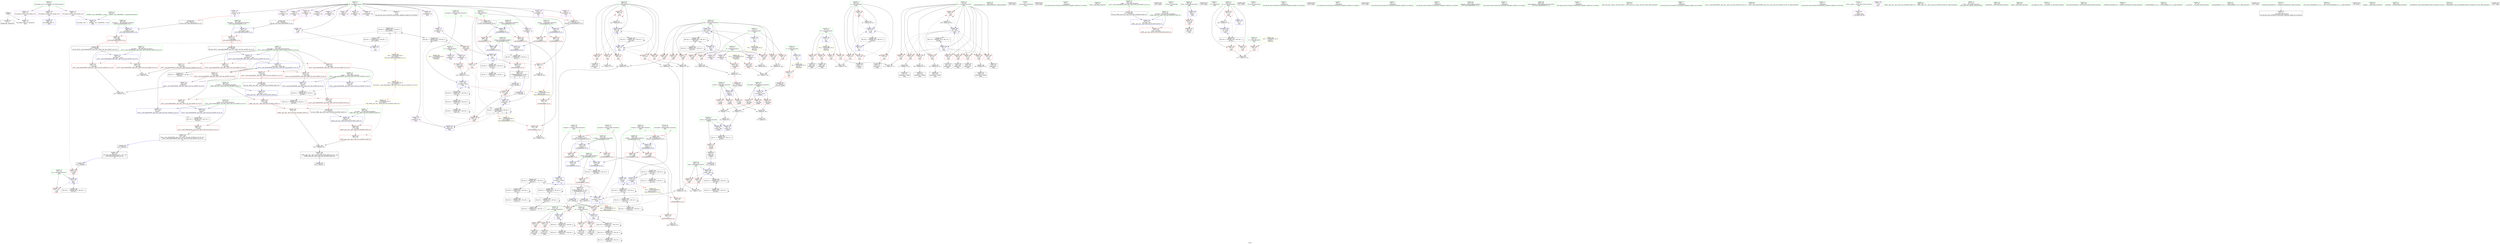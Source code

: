 digraph "SVFG" {
	label="SVFG";

	Node0x55900ee41920 [shape=record,color=grey,label="{NodeID: 0\nNullPtr}"];
	Node0x55900ee41920 -> Node0x55900ee78b40[style=solid];
	Node0x55900ee41920 -> Node0x55900ee83aa0[style=solid];
	Node0x55900ee85dc0 [shape=record,color=blue,label="{NodeID: 277\n431\<--450\n__first.addr\<--incdec.ptr\n_ZSt13__max_elementIPiN9__gnu_cxx5__ops15_Iter_less_iterEET_S4_S4_T0_\n}"];
	Node0x55900ee85dc0 -> Node0x55900ee7ad20[style=dashed];
	Node0x55900ee85dc0 -> Node0x55900ee7adf0[style=dashed];
	Node0x55900ee85dc0 -> Node0x55900ee7aec0[style=dashed];
	Node0x55900ee85dc0 -> Node0x55900ee85dc0[style=dashed];
	Node0x55900ee85dc0 -> Node0x55900eea77c0[style=dashed];
	Node0x55900ee79a70 [shape=record,color=red,label="{NodeID: 194\n268\<--267\n\<--call59\nmain\n}"];
	Node0x55900ee79a70 -> Node0x55900ee84cb0[style=solid];
	Node0x55900ee76ae0 [shape=record,color=purple,label="{NodeID: 111\n237\<--8\narrayidx41\<--dp\nmain\n}"];
	Node0x55900ee74e40 [shape=record,color=green,label="{NodeID: 28\n61\<--62\nh.addr\<--h.addr_field_insensitive\n_Z3getii\n}"];
	Node0x55900ee74e40 -> Node0x55900ee7cee0[style=solid];
	Node0x55900ee74e40 -> Node0x55900ee7cfb0[style=solid];
	Node0x55900ee74e40 -> Node0x55900ee7d080[style=solid];
	Node0x55900ee74e40 -> Node0x55900ee83ba0[style=solid];
	Node0x55900ee7fe40 [shape=record,color=grey,label="{NodeID: 388\n202 = cmp(197, 201, )\n}"];
	Node0x55900ee7b130 [shape=record,color=red,label="{NodeID: 222\n455\<--435\n\<--__result\n_ZSt13__max_elementIPiN9__gnu_cxx5__ops15_Iter_less_iterEET_S4_S4_T0_\n|{<s0>21}}"];
	Node0x55900ee7b130:s0 -> Node0x55900eed9fa0[style=solid,color=red];
	Node0x55900ee7cc70 [shape=record,color=red,label="{NodeID: 139\n303\<--17\n\<--N\nmain\n}"];
	Node0x55900ee7cc70 -> Node0x55900ee76120[style=solid];
	Node0x55900ee776d0 [shape=record,color=green,label="{NodeID: 56\n324\<--325\n_ZNSolsEPFRSoS_E\<--_ZNSolsEPFRSoS_E_field_insensitive\n}"];
	Node0x55900eed8b50 [shape=record,color=black,label="{NodeID: 582\n138 = PHI()\n}"];
	Node0x55900ee847d0 [shape=record,color=blue,label="{NodeID: 250\n111\<--227\nref.tmp35\<--sub37\nmain\n|{|<s2>12}}"];
	Node0x55900ee847d0 -> Node0x55900ee7f6b0[style=dashed];
	Node0x55900ee847d0 -> Node0x55900ee9ebc0[style=dashed];
	Node0x55900ee847d0:s2 -> Node0x55900eeb5590[style=dashed,color=red];
	Node0x55900ee7e330 [shape=record,color=red,label="{NodeID: 167\n176\<--99\n\<--j\nmain\n}"];
	Node0x55900ee7e330 -> Node0x55900ee80740[style=solid];
	Node0x55900ee78f10 [shape=record,color=black,label="{NodeID: 84\n148\<--147\nidxprom\<--\nmain\n}"];
	Node0x55900ee64e00 [shape=record,color=green,label="{NodeID: 1\n7\<--1\n__dso_handle\<--dummyObj\nGlob }"];
	Node0x55900eeab8c0 [shape=record,color=black,label="{NodeID: 444\nMR_48V_5 = PHI(MR_48V_6, MR_48V_4, )\npts\{110000 \}\n}"];
	Node0x55900eeab8c0 -> Node0x55900ee7f440[style=dashed];
	Node0x55900eeab8c0 -> Node0x55900eea6dc0[style=dashed];
	Node0x55900eeab8c0 -> Node0x55900eeab8c0[style=dashed];
	Node0x55900eeab8c0 -> Node0x55900eeae8d0[style=dashed];
	Node0x55900ee85e90 [shape=record,color=blue,label="{NodeID: 278\n435\<--461\n__result\<--\n_ZSt13__max_elementIPiN9__gnu_cxx5__ops15_Iter_less_iterEET_S4_S4_T0_\n}"];
	Node0x55900ee85e90 -> Node0x55900eeaf2d0[style=dashed];
	Node0x55900ee79b40 [shape=record,color=red,label="{NodeID: 195\n278\<--277\n\<--call65\nmain\n}"];
	Node0x55900ee79b40 -> Node0x55900ee84d80[style=solid];
	Node0x55900ee76bb0 [shape=record,color=purple,label="{NodeID: 112\n240\<--8\narrayidx43\<--dp\nmain\n|{<s0>13}}"];
	Node0x55900ee76bb0:s0 -> Node0x55900eeda940[style=solid,color=red];
	Node0x55900ee74f10 [shape=record,color=green,label="{NodeID: 29\n63\<--64\neach.addr\<--each.addr_field_insensitive\n_Z3getii\n}"];
	Node0x55900ee74f10 -> Node0x55900ee7d150[style=solid];
	Node0x55900ee74f10 -> Node0x55900ee7d220[style=solid];
	Node0x55900ee74f10 -> Node0x55900ee7d2f0[style=solid];
	Node0x55900ee74f10 -> Node0x55900ee83c70[style=solid];
	Node0x55900ee7ffc0 [shape=record,color=grey,label="{NodeID: 389\n70 = cmp(69, 13, )\n}"];
	Node0x55900ee7b200 [shape=record,color=red,label="{NodeID: 223\n465\<--435\n\<--__result\n_ZSt13__max_elementIPiN9__gnu_cxx5__ops15_Iter_less_iterEET_S4_S4_T0_\n}"];
	Node0x55900ee7b200 -> Node0x55900ee85f60[style=solid];
	Node0x55900ee7cd40 [shape=record,color=red,label="{NodeID: 140\n307\<--17\n\<--N\nmain\n}"];
	Node0x55900ee7cd40 -> Node0x55900ee761f0[style=solid];
	Node0x55900ee777d0 [shape=record,color=green,label="{NodeID: 57\n347\<--348\nretval\<--retval_field_insensitive\n_ZSt3minIiERKT_S2_S2_\n}"];
	Node0x55900ee777d0 -> Node0x55900ee79ce0[style=solid];
	Node0x55900ee777d0 -> Node0x55900ee85400[style=solid];
	Node0x55900ee777d0 -> Node0x55900ee854d0[style=solid];
	Node0x55900eed8c20 [shape=record,color=black,label="{NodeID: 583\n139 = PHI()\n}"];
	Node0x55900ee848a0 [shape=record,color=blue,label="{NodeID: 251\n107\<--232\nnj\<--\nmain\n}"];
	Node0x55900ee848a0 -> Node0x55900ee7f030[style=dashed];
	Node0x55900ee848a0 -> Node0x55900ee7f100[style=dashed];
	Node0x55900ee848a0 -> Node0x55900ee9e1c0[style=dashed];
	Node0x55900ee7e400 [shape=record,color=red,label="{NodeID: 168\n183\<--99\n\<--j\nmain\n}"];
	Node0x55900ee7e400 -> Node0x55900ee79180[style=solid];
	Node0x55900ee78fe0 [shape=record,color=black,label="{NodeID: 85\n152\<--151\nidxprom9\<--\nmain\n}"];
	Node0x55900ee68270 [shape=record,color=green,label="{NodeID: 2\n13\<--1\n\<--dummyObj\nCan only get source location for instruction, argument, global var or function.}"];
	Node0x55900ee85f60 [shape=record,color=blue,label="{NodeID: 279\n427\<--465\nretval\<--\n_ZSt13__max_elementIPiN9__gnu_cxx5__ops15_Iter_less_iterEET_S4_S4_T0_\n}"];
	Node0x55900ee85f60 -> Node0x55900eea72c0[style=dashed];
	Node0x55900ee79c10 [shape=record,color=red,label="{NodeID: 196\n315\<--312\n\<--call86\nmain\n}"];
	Node0x55900ee79c10 -> Node0x55900ee850c0[style=solid];
	Node0x55900ee76c80 [shape=record,color=purple,label="{NodeID: 113\n255\<--8\narrayidx51\<--dp\nmain\n}"];
	Node0x55900ee74fe0 [shape=record,color=green,label="{NodeID: 30\n86\<--87\nmain\<--main_field_insensitive\n}"];
	Node0x55900eeb53d0 [shape=record,color=yellow,style=double,label="{NodeID: 473\n60V_1 = ENCHI(MR_60V_0)\npts\{110 118 \}\nFun[_ZSt3minIiERKT_S2_S2_]}"];
	Node0x55900eeb53d0 -> Node0x55900ee7a1c0[style=dashed];
	Node0x55900ee80140 [shape=record,color=grey,label="{NodeID: 390\n453 = cmp(450, 452, )\n}"];
	Node0x55900ee7b2d0 [shape=record,color=red,label="{NodeID: 224\n487\<--478\nthis1\<--this.addr\n_ZNK9__gnu_cxx5__ops15_Iter_less_iterclIPiS3_EEbT_T0_\n}"];
	Node0x55900ee7ce10 [shape=record,color=red,label="{NodeID: 141\n84\<--59\n\<--retval\n_Z3getii\n}"];
	Node0x55900ee7ce10 -> Node0x55900ee78e40[style=solid];
	Node0x55900ee778a0 [shape=record,color=green,label="{NodeID: 58\n349\<--350\n__a.addr\<--__a.addr_field_insensitive\n_ZSt3minIiERKT_S2_S2_\n}"];
	Node0x55900ee778a0 -> Node0x55900ee79db0[style=solid];
	Node0x55900ee778a0 -> Node0x55900ee79e80[style=solid];
	Node0x55900ee778a0 -> Node0x55900ee85260[style=solid];
	Node0x55900eed8cf0 [shape=record,color=black,label="{NodeID: 584\n140 = PHI()\n}"];
	Node0x55900ee84970 [shape=record,color=blue,label="{NodeID: 252\n113\<--246\nref.tmp44\<--add47\nmain\n|{|<s2>13}}"];
	Node0x55900ee84970 -> Node0x55900ee799a0[style=dashed];
	Node0x55900ee84970 -> Node0x55900ee9f0c0[style=dashed];
	Node0x55900ee84970:s2 -> Node0x55900eeb7c80[style=dashed,color=red];
	Node0x55900ee7e4d0 [shape=record,color=red,label="{NodeID: 169\n216\<--99\n\<--j\nmain\n}"];
	Node0x55900ee7e4d0 -> Node0x55900ee8aad0[style=solid];
	Node0x55900ee790b0 [shape=record,color=black,label="{NodeID: 86\n181\<--180\nidxprom19\<--\nmain\n}"];
	Node0x55900ee6ac40 [shape=record,color=green,label="{NodeID: 3\n23\<--1\n_ZSt3cin\<--dummyObj\nGlob }"];
	Node0x55900ee86030 [shape=record,color=blue,label="{NodeID: 280\n478\<--475\nthis.addr\<--this\n_ZNK9__gnu_cxx5__ops15_Iter_less_iterclIPiS3_EEbT_T0_\n}"];
	Node0x55900ee86030 -> Node0x55900ee7b2d0[style=dashed];
	Node0x55900ee79ce0 [shape=record,color=red,label="{NodeID: 197\n367\<--347\n\<--retval\n_ZSt3minIiERKT_S2_S2_\n}"];
	Node0x55900ee79ce0 -> Node0x55900ee76390[style=solid];
	Node0x55900ee76d50 [shape=record,color=purple,label="{NodeID: 114\n258\<--8\narrayidx53\<--dp\nmain\n}"];
	Node0x55900ee76d50 -> Node0x55900ee84a40[style=solid];
	Node0x55900ee750e0 [shape=record,color=green,label="{NodeID: 31\n89\<--90\nretval\<--retval_field_insensitive\nmain\n}"];
	Node0x55900ee750e0 -> Node0x55900ee7d3c0[style=solid];
	Node0x55900ee750e0 -> Node0x55900ee83ee0[style=solid];
	Node0x55900ee802c0 [shape=record,color=grey,label="{NodeID: 391\n189 = cmp(188, 190, )\n}"];
	Node0x55900ee7b3a0 [shape=record,color=red,label="{NodeID: 225\n488\<--480\n\<--__it1.addr\n_ZNK9__gnu_cxx5__ops15_Iter_less_iterclIPiS3_EEbT_T0_\n}"];
	Node0x55900ee7b3a0 -> Node0x55900ee7b540[style=solid];
	Node0x55900ee7cee0 [shape=record,color=red,label="{NodeID: 142\n67\<--61\n\<--h.addr\n_Z3getii\n}"];
	Node0x55900ee7cee0 -> Node0x55900ee8ac50[style=solid];
	Node0x55900ee77970 [shape=record,color=green,label="{NodeID: 59\n351\<--352\n__b.addr\<--__b.addr_field_insensitive\n_ZSt3minIiERKT_S2_S2_\n}"];
	Node0x55900ee77970 -> Node0x55900ee79f50[style=solid];
	Node0x55900ee77970 -> Node0x55900ee7a020[style=solid];
	Node0x55900ee77970 -> Node0x55900ee85330[style=solid];
	Node0x55900eed8dc0 [shape=record,color=black,label="{NodeID: 585\n150 = PHI()\n}"];
	Node0x55900ee84a40 [shape=record,color=blue,label="{NodeID: 253\n258\<--251\narrayidx53\<--\nmain\n}"];
	Node0x55900ee84a40 -> Node0x55900eeae8d0[style=dashed];
	Node0x55900ee7e5a0 [shape=record,color=red,label="{NodeID: 170\n224\<--99\n\<--j\nmain\n}"];
	Node0x55900ee7e5a0 -> Node0x55900ee8a7d0[style=solid];
	Node0x55900ee79180 [shape=record,color=black,label="{NodeID: 87\n184\<--183\nidxprom21\<--\nmain\n}"];
	Node0x55900ee4e3a0 [shape=record,color=green,label="{NodeID: 4\n24\<--1\n.str\<--dummyObj\nGlob }"];
	Node0x55900ee8a7d0 [shape=record,color=grey,label="{NodeID: 364\n225 = Binary(223, 224, )\n}"];
	Node0x55900ee8a7d0 -> Node0x55900ee8a950[style=solid];
	Node0x55900ee86100 [shape=record,color=blue,label="{NodeID: 281\n480\<--476\n__it1.addr\<--__it1\n_ZNK9__gnu_cxx5__ops15_Iter_less_iterclIPiS3_EEbT_T0_\n}"];
	Node0x55900ee86100 -> Node0x55900ee7b3a0[style=dashed];
	Node0x55900ee79db0 [shape=record,color=red,label="{NodeID: 198\n357\<--349\n\<--__a.addr\n_ZSt3minIiERKT_S2_S2_\n}"];
	Node0x55900ee79db0 -> Node0x55900ee7a1c0[style=solid];
	Node0x55900ee76e20 [shape=record,color=purple,label="{NodeID: 115\n273\<--8\narrayidx62\<--dp\nmain\n}"];
	Node0x55900ee751b0 [shape=record,color=green,label="{NodeID: 32\n91\<--92\nT\<--T_field_insensitive\nmain\n}"];
	Node0x55900ee751b0 -> Node0x55900ee7d490[style=solid];
	Node0x55900eeb5590 [shape=record,color=yellow,style=double,label="{NodeID: 475\n62V_1 = ENCHI(MR_62V_0)\npts\{112 120 \}\nFun[_ZSt3minIiERKT_S2_S2_]}"];
	Node0x55900eeb5590 -> Node0x55900ee7a0f0[style=dashed];
	Node0x55900ee80440 [shape=record,color=grey,label="{NodeID: 392\n441 = cmp(439, 440, )\n}"];
	Node0x55900ee7b470 [shape=record,color=red,label="{NodeID: 226\n490\<--482\n\<--__it2.addr\n_ZNK9__gnu_cxx5__ops15_Iter_less_iterclIPiS3_EEbT_T0_\n}"];
	Node0x55900ee7b470 -> Node0x55900ee7b610[style=solid];
	Node0x55900ee7cfb0 [shape=record,color=red,label="{NodeID: 143\n72\<--61\n\<--h.addr\n_Z3getii\n}"];
	Node0x55900ee7cfb0 -> Node0x55900ee8c2d0[style=solid];
	Node0x55900ee77a40 [shape=record,color=green,label="{NodeID: 60\n372\<--373\nretval\<--retval_field_insensitive\n_ZSt3maxIiERKT_S2_S2_\n}"];
	Node0x55900ee77a40 -> Node0x55900ee7a290[style=solid];
	Node0x55900ee77a40 -> Node0x55900ee85740[style=solid];
	Node0x55900ee77a40 -> Node0x55900ee85810[style=solid];
	Node0x55900eed8ef0 [shape=record,color=black,label="{NodeID: 586\n154 = PHI()\n}"];
	Node0x55900ee84b10 [shape=record,color=blue,label="{NodeID: 254\n117\<--222\nref.tmp56\<--\nmain\n|{|<s2>14}}"];
	Node0x55900ee84b10 -> Node0x55900ee79a70[style=dashed];
	Node0x55900ee84b10 -> Node0x55900eeaaec0[style=dashed];
	Node0x55900ee84b10:s2 -> Node0x55900eeb53d0[style=dashed,color=red];
	Node0x55900ee7e670 [shape=record,color=red,label="{NodeID: 171\n264\<--99\n\<--j\nmain\n}"];
	Node0x55900ee7e670 -> Node0x55900ee8bfd0[style=solid];
	Node0x55900ee79250 [shape=record,color=black,label="{NodeID: 88\n199\<--198\nidxprom25\<--\nmain\n}"];
	Node0x55900ee4da80 [shape=record,color=green,label="{NodeID: 5\n26\<--1\n_ZSt4cout\<--dummyObj\nGlob }"];
	Node0x55900ee8a950 [shape=record,color=grey,label="{NodeID: 365\n227 = Binary(225, 226, )\n}"];
	Node0x55900ee8a950 -> Node0x55900ee847d0[style=solid];
	Node0x55900ee861d0 [shape=record,color=blue,label="{NodeID: 282\n482\<--477\n__it2.addr\<--__it2\n_ZNK9__gnu_cxx5__ops15_Iter_less_iterclIPiS3_EEbT_T0_\n}"];
	Node0x55900ee861d0 -> Node0x55900ee7b470[style=dashed];
	Node0x55900ee79e80 [shape=record,color=red,label="{NodeID: 199\n364\<--349\n\<--__a.addr\n_ZSt3minIiERKT_S2_S2_\n}"];
	Node0x55900ee79e80 -> Node0x55900ee854d0[style=solid];
	Node0x55900ee7b930 [shape=record,color=purple,label="{NodeID: 116\n276\<--8\narrayidx64\<--dp\nmain\n|{<s0>15}}"];
	Node0x55900ee7b930:s0 -> Node0x55900eeda940[style=solid,color=red];
	Node0x55900ee75280 [shape=record,color=green,label="{NodeID: 33\n93\<--94\nnc\<--nc_field_insensitive\nmain\n}"];
	Node0x55900ee75280 -> Node0x55900ee7d560[style=solid];
	Node0x55900ee75280 -> Node0x55900ee7d630[style=solid];
	Node0x55900ee75280 -> Node0x55900ee7d700[style=solid];
	Node0x55900ee75280 -> Node0x55900ee83fb0[style=solid];
	Node0x55900ee75280 -> Node0x55900ee85190[style=solid];
	Node0x55900ee805c0 [shape=record,color=grey,label="{NodeID: 393\n172 = cmp(170, 171, )\n}"];
	Node0x55900ee7b540 [shape=record,color=red,label="{NodeID: 227\n489\<--488\n\<--\n_ZNK9__gnu_cxx5__ops15_Iter_less_iterclIPiS3_EEbT_T0_\n}"];
	Node0x55900ee7b540 -> Node0x55900ee7fb40[style=solid];
	Node0x55900ee7d080 [shape=record,color=red,label="{NodeID: 144\n77\<--61\n\<--h.addr\n_Z3getii\n}"];
	Node0x55900ee7d080 -> Node0x55900ee8c150[style=solid];
	Node0x55900ee77b10 [shape=record,color=green,label="{NodeID: 61\n374\<--375\n__a.addr\<--__a.addr_field_insensitive\n_ZSt3maxIiERKT_S2_S2_\n}"];
	Node0x55900ee77b10 -> Node0x55900ee7a360[style=solid];
	Node0x55900ee77b10 -> Node0x55900ee7a430[style=solid];
	Node0x55900ee77b10 -> Node0x55900ee855a0[style=solid];
	Node0x55900eed8fc0 [shape=record,color=black,label="{NodeID: 587\n312 = PHI(394, )\n}"];
	Node0x55900eed8fc0 -> Node0x55900ee79c10[style=solid];
	Node0x55900eeb6f80 [shape=record,color=yellow,style=double,label="{NodeID: 504\n50V_1 = ENCHI(MR_50V_0)\npts\{200000 \}\nFun[main]}"];
	Node0x55900eeb6f80 -> Node0x55900ee798d0[style=dashed];
	Node0x55900ee84be0 [shape=record,color=blue,label="{NodeID: 255\n119\<--265\nref.tmp57\<--add58\nmain\n|{|<s2>14}}"];
	Node0x55900ee84be0 -> Node0x55900ee79a70[style=dashed];
	Node0x55900ee84be0 -> Node0x55900eea27c0[style=dashed];
	Node0x55900ee84be0:s2 -> Node0x55900eeb5590[style=dashed,color=red];
	Node0x55900ee7e740 [shape=record,color=red,label="{NodeID: 172\n294\<--99\n\<--j\nmain\n}"];
	Node0x55900ee7e740 -> Node0x55900ee8b250[style=solid];
	Node0x55900ee79320 [shape=record,color=black,label="{NodeID: 89\n205\<--204\nidxprom29\<--\nmain\n}"];
	Node0x55900ee4db10 [shape=record,color=green,label="{NodeID: 6\n28\<--1\n\<--dummyObj\nCan only get source location for instruction, argument, global var or function.}"];
	Node0x55900ee8aad0 [shape=record,color=grey,label="{NodeID: 366\n217 = Binary(215, 216, )\n}"];
	Node0x55900ee8aad0 -> Node0x55900ee7f9c0[style=solid];
	Node0x55900ee79f50 [shape=record,color=red,label="{NodeID: 200\n355\<--351\n\<--__b.addr\n_ZSt3minIiERKT_S2_S2_\n}"];
	Node0x55900ee79f50 -> Node0x55900ee7a0f0[style=solid];
	Node0x55900ee7ba00 [shape=record,color=purple,label="{NodeID: 117\n282\<--8\narrayidx68\<--dp\nmain\n}"];
	Node0x55900ee75350 [shape=record,color=green,label="{NodeID: 34\n95\<--96\ni\<--i_field_insensitive\nmain\n}"];
	Node0x55900ee75350 -> Node0x55900ee7d7d0[style=solid];
	Node0x55900ee75350 -> Node0x55900ee7d8a0[style=solid];
	Node0x55900ee75350 -> Node0x55900ee7d970[style=solid];
	Node0x55900ee75350 -> Node0x55900ee7da40[style=solid];
	Node0x55900ee75350 -> Node0x55900ee84080[style=solid];
	Node0x55900ee75350 -> Node0x55900ee84150[style=solid];
	Node0x55900eeb5780 [shape=record,color=yellow,style=double,label="{NodeID: 477\n48V_1 = ENCHI(MR_48V_0)\npts\{110000 \}\nFun[_ZNK9__gnu_cxx5__ops15_Iter_less_iterclIPiS3_EEbT_T0_]}"];
	Node0x55900eeb5780 -> Node0x55900ee7b540[style=dashed];
	Node0x55900eeb5780 -> Node0x55900ee7b610[style=dashed];
	Node0x55900ee80740 [shape=record,color=grey,label="{NodeID: 394\n177 = cmp(176, 178, )\n}"];
	Node0x55900ee7b610 [shape=record,color=red,label="{NodeID: 228\n491\<--490\n\<--\n_ZNK9__gnu_cxx5__ops15_Iter_less_iterclIPiS3_EEbT_T0_\n}"];
	Node0x55900ee7b610 -> Node0x55900ee7fb40[style=solid];
	Node0x55900ee7d150 [shape=record,color=red,label="{NodeID: 145\n68\<--63\n\<--each.addr\n_Z3getii\n}"];
	Node0x55900ee7d150 -> Node0x55900ee8ac50[style=solid];
	Node0x55900ee77be0 [shape=record,color=green,label="{NodeID: 62\n376\<--377\n__b.addr\<--__b.addr_field_insensitive\n_ZSt3maxIiERKT_S2_S2_\n}"];
	Node0x55900ee77be0 -> Node0x55900ee7a500[style=solid];
	Node0x55900ee77be0 -> Node0x55900ee7a5d0[style=solid];
	Node0x55900ee77be0 -> Node0x55900ee85670[style=solid];
	Node0x55900eed9180 [shape=record,color=black,label="{NodeID: 588\n318 = PHI()\n}"];
	Node0x55900eeb7060 [shape=record,color=yellow,style=double,label="{NodeID: 505\n52V_1 = ENCHI(MR_52V_0)\npts\{220000 \}\nFun[main]}"];
	Node0x55900eeb7060 -> Node0x55900ee7f510[style=dashed];
	Node0x55900eeb7060 -> Node0x55900ee7f5e0[style=dashed];
	Node0x55900ee84cb0 [shape=record,color=blue,label="{NodeID: 256\n115\<--268\nnj55\<--\nmain\n}"];
	Node0x55900ee84cb0 -> Node0x55900ee7f1d0[style=dashed];
	Node0x55900ee84cb0 -> Node0x55900ee7f2a0[style=dashed];
	Node0x55900ee84cb0 -> Node0x55900eeaa9c0[style=dashed];
	Node0x55900ee7e810 [shape=record,color=red,label="{NodeID: 173\n188\<--101\n\<--c\nmain\n}"];
	Node0x55900ee7e810 -> Node0x55900ee802c0[style=solid];
	Node0x55900ee793f0 [shape=record,color=black,label="{NodeID: 90\n236\<--235\nidxprom40\<--add39\nmain\n}"];
	Node0x55900ee4ddc0 [shape=record,color=green,label="{NodeID: 7\n81\<--1\n\<--dummyObj\nCan only get source location for instruction, argument, global var or function.}"];
	Node0x55900ee8ac50 [shape=record,color=grey,label="{NodeID: 367\n69 = Binary(67, 68, )\n}"];
	Node0x55900ee8ac50 -> Node0x55900ee7ffc0[style=solid];
	Node0x55900ee7a020 [shape=record,color=red,label="{NodeID: 201\n361\<--351\n\<--__b.addr\n_ZSt3minIiERKT_S2_S2_\n}"];
	Node0x55900ee7a020 -> Node0x55900ee85400[style=solid];
	Node0x55900ee7bad0 [shape=record,color=purple,label="{NodeID: 118\n285\<--8\narrayidx70\<--dp\nmain\n}"];
	Node0x55900ee7bad0 -> Node0x55900ee84d80[style=solid];
	Node0x55900ee75420 [shape=record,color=green,label="{NodeID: 35\n97\<--98\ni12\<--i12_field_insensitive\nmain\n}"];
	Node0x55900ee75420 -> Node0x55900ee7db10[style=solid];
	Node0x55900ee75420 -> Node0x55900ee7dbe0[style=solid];
	Node0x55900ee75420 -> Node0x55900ee7dcb0[style=solid];
	Node0x55900ee75420 -> Node0x55900ee7dd80[style=solid];
	Node0x55900ee75420 -> Node0x55900ee7de50[style=solid];
	Node0x55900ee75420 -> Node0x55900ee7df20[style=solid];
	Node0x55900ee75420 -> Node0x55900ee7dff0[style=solid];
	Node0x55900ee75420 -> Node0x55900ee7e0c0[style=solid];
	Node0x55900ee75420 -> Node0x55900ee7e190[style=solid];
	Node0x55900ee75420 -> Node0x55900ee7e260[style=solid];
	Node0x55900ee75420 -> Node0x55900ee842f0[style=solid];
	Node0x55900ee75420 -> Node0x55900ee84ff0[style=solid];
	Node0x55900ee808c0 [shape=record,color=grey,label="{NodeID: 395\n131 = cmp(129, 130, )\n}"];
	Node0x55900ee7b6e0 [shape=record,color=blue,label="{NodeID: 229\n12\<--13\nP\<--\nGlob }"];
	Node0x55900ee7b6e0 -> Node0x55900eeb5cf0[style=dashed];
	Node0x55900ee7d220 [shape=record,color=red,label="{NodeID: 146\n73\<--63\n\<--each.addr\n_Z3getii\n}"];
	Node0x55900ee7d220 -> Node0x55900ee8c2d0[style=solid];
	Node0x55900ee77cb0 [shape=record,color=green,label="{NodeID: 63\n397\<--398\n__first.addr\<--__first.addr_field_insensitive\n_ZSt11max_elementIPiET_S1_S1_\n}"];
	Node0x55900ee77cb0 -> Node0x55900ee7a840[style=solid];
	Node0x55900ee77cb0 -> Node0x55900ee858e0[style=solid];
	Node0x55900eed9250 [shape=record,color=black,label="{NodeID: 589\n321 = PHI()\n}"];
	Node0x55900ee84d80 [shape=record,color=blue,label="{NodeID: 257\n285\<--278\narrayidx70\<--\nmain\n}"];
	Node0x55900ee84d80 -> Node0x55900eeab8c0[style=dashed];
	Node0x55900ee7e8e0 [shape=record,color=red,label="{NodeID: 174\n241\<--101\n\<--c\nmain\n}"];
	Node0x55900ee7e8e0 -> Node0x55900ee8b850[style=solid];
	Node0x55900ee794c0 [shape=record,color=black,label="{NodeID: 91\n239\<--238\nidxprom42\<--\nmain\n}"];
	Node0x55900ee4de50 [shape=record,color=green,label="{NodeID: 8\n161\<--1\n\<--dummyObj\nCan only get source location for instruction, argument, global var or function.}"];
	Node0x55900ee8add0 [shape=record,color=grey,label="{NodeID: 368\n271 = Binary(270, 81, )\n}"];
	Node0x55900ee8add0 -> Node0x55900ee79800[style=solid];
	Node0x55900ee7a0f0 [shape=record,color=red,label="{NodeID: 202\n356\<--355\n\<--\n_ZSt3minIiERKT_S2_S2_\n}"];
	Node0x55900ee7a0f0 -> Node0x55900ee7fcc0[style=solid];
	Node0x55900ee7bba0 [shape=record,color=purple,label="{NodeID: 119\n305\<--8\narrayidx82\<--dp\nmain\n}"];
	Node0x55900ee754f0 [shape=record,color=green,label="{NodeID: 36\n99\<--100\nj\<--j_field_insensitive\nmain\n}"];
	Node0x55900ee754f0 -> Node0x55900ee7e330[style=solid];
	Node0x55900ee754f0 -> Node0x55900ee7e400[style=solid];
	Node0x55900ee754f0 -> Node0x55900ee7e4d0[style=solid];
	Node0x55900ee754f0 -> Node0x55900ee7e5a0[style=solid];
	Node0x55900ee754f0 -> Node0x55900ee7e670[style=solid];
	Node0x55900ee754f0 -> Node0x55900ee7e740[style=solid];
	Node0x55900ee754f0 -> Node0x55900ee843c0[style=solid];
	Node0x55900ee754f0 -> Node0x55900ee84f20[style=solid];
	Node0x55900ee80a40 [shape=record,color=grey,label="{NodeID: 396\n145 = cmp(143, 144, )\n}"];
	Node0x55900ee7b7e0 [shape=record,color=blue,label="{NodeID: 230\n15\<--13\nQ\<--\nGlob }"];
	Node0x55900ee7b7e0 -> Node0x55900eeb5e00[style=dashed];
	Node0x55900ee7d2f0 [shape=record,color=red,label="{NodeID: 147\n78\<--63\n\<--each.addr\n_Z3getii\n}"];
	Node0x55900ee7d2f0 -> Node0x55900ee8c150[style=solid];
	Node0x55900ee77d80 [shape=record,color=green,label="{NodeID: 64\n399\<--400\n__last.addr\<--__last.addr_field_insensitive\n_ZSt11max_elementIPiET_S1_S1_\n}"];
	Node0x55900ee77d80 -> Node0x55900ee7a910[style=solid];
	Node0x55900ee77d80 -> Node0x55900ee859b0[style=solid];
	Node0x55900eed9320 [shape=record,color=black,label="{NodeID: 590\n213 = PHI(56, )\n}"];
	Node0x55900eed9320 -> Node0x55900ee84630[style=solid];
	Node0x55900ee84e50 [shape=record,color=blue,label="{NodeID: 258\n103\<--290\nwait\<--inc73\nmain\n}"];
	Node0x55900ee84e50 -> Node0x55900ee7e9b0[style=dashed];
	Node0x55900ee84e50 -> Node0x55900ee7ea80[style=dashed];
	Node0x55900ee84e50 -> Node0x55900ee7eb50[style=dashed];
	Node0x55900ee84e50 -> Node0x55900ee7ec20[style=dashed];
	Node0x55900ee84e50 -> Node0x55900ee7ecf0[style=dashed];
	Node0x55900ee84e50 -> Node0x55900ee7edc0[style=dashed];
	Node0x55900ee84e50 -> Node0x55900ee84e50[style=dashed];
	Node0x55900ee84e50 -> Node0x55900eea8bc0[style=dashed];
	Node0x55900ee7e9b0 [shape=record,color=red,label="{NodeID: 175\n195\<--103\n\<--wait\nmain\n}"];
	Node0x55900ee7e9b0 -> Node0x55900ee8b550[style=solid];
	Node0x55900ee79590 [shape=record,color=black,label="{NodeID: 92\n243\<--242\nidxprom45\<--\nmain\n}"];
	Node0x55900ee4dee0 [shape=record,color=green,label="{NodeID: 9\n162\<--1\n\<--dummyObj\nCan only get source location for instruction, argument, global var or function.}"];
	Node0x55900eeae8d0 [shape=record,color=black,label="{NodeID: 452\nMR_48V_7 = PHI(MR_48V_9, MR_48V_5, )\npts\{110000 \}\n|{|<s5>13|<s6>15}}"];
	Node0x55900eeae8d0 -> Node0x55900ee799a0[style=dashed];
	Node0x55900eeae8d0 -> Node0x55900ee79b40[style=dashed];
	Node0x55900eeae8d0 -> Node0x55900ee84a40[style=dashed];
	Node0x55900eeae8d0 -> Node0x55900ee84d80[style=dashed];
	Node0x55900eeae8d0 -> Node0x55900eeae8d0[style=dashed];
	Node0x55900eeae8d0:s5 -> Node0x55900eeb7ba0[style=dashed,color=red];
	Node0x55900eeae8d0:s6 -> Node0x55900eeb7ba0[style=dashed,color=red];
	Node0x55900ee8af50 [shape=record,color=grey,label="{NodeID: 369\n210 = Binary(208, 209, )\n}"];
	Node0x55900ee8af50 -> Node0x55900ee8b0d0[style=solid];
	Node0x55900ee7a1c0 [shape=record,color=red,label="{NodeID: 203\n358\<--357\n\<--\n_ZSt3minIiERKT_S2_S2_\n}"];
	Node0x55900ee7a1c0 -> Node0x55900ee7fcc0[style=solid];
	Node0x55900ee7bc70 [shape=record,color=purple,label="{NodeID: 120\n306\<--8\narraydecay\<--dp\nmain\n|{<s0>16}}"];
	Node0x55900ee7bc70:s0 -> Node0x55900eeda440[style=solid,color=red];
	Node0x55900ee755c0 [shape=record,color=green,label="{NodeID: 37\n101\<--102\nc\<--c_field_insensitive\nmain\n|{|<s3>15}}"];
	Node0x55900ee755c0 -> Node0x55900ee7e810[style=solid];
	Node0x55900ee755c0 -> Node0x55900ee7e8e0[style=solid];
	Node0x55900ee755c0 -> Node0x55900ee84490[style=solid];
	Node0x55900ee755c0:s3 -> Node0x55900eedab50[style=solid,color=red];
	Node0x55900ee80bc0 [shape=record,color=grey,label="{NodeID: 397\n384 = cmp(381, 383, )\n}"];
	Node0x55900ee837a0 [shape=record,color=blue,label="{NodeID: 231\n17\<--13\nN\<--\nGlob }"];
	Node0x55900ee837a0 -> Node0x55900eeb5ee0[style=dashed];
	Node0x55900ee7d3c0 [shape=record,color=red,label="{NodeID: 148\n331\<--89\n\<--retval\nmain\n}"];
	Node0x55900ee7d3c0 -> Node0x55900ee762c0[style=solid];
	Node0x55900ee77e50 [shape=record,color=green,label="{NodeID: 65\n401\<--402\nagg.tmp\<--agg.tmp_field_insensitive\n_ZSt11max_elementIPiET_S1_S1_\n}"];
	Node0x55900eed94c0 [shape=record,color=black,label="{NodeID: 591\n248 = PHI(369, )\n}"];
	Node0x55900eed94c0 -> Node0x55900ee799a0[style=solid];
	Node0x55900eeb7330 [shape=record,color=yellow,style=double,label="{NodeID: 508\n48V_1 = ENCHI(MR_48V_0)\npts\{110000 \}\nFun[_ZSt11max_elementIPiET_S1_S1_]|{<s0>20}}"];
	Node0x55900eeb7330:s0 -> Node0x55900eeb77f0[style=dashed,color=red];
	Node0x55900ee84f20 [shape=record,color=blue,label="{NodeID: 259\n99\<--295\nj\<--inc76\nmain\n}"];
	Node0x55900ee84f20 -> Node0x55900ee7e330[style=dashed];
	Node0x55900ee84f20 -> Node0x55900ee7e400[style=dashed];
	Node0x55900ee84f20 -> Node0x55900ee7e4d0[style=dashed];
	Node0x55900ee84f20 -> Node0x55900ee7e5a0[style=dashed];
	Node0x55900ee84f20 -> Node0x55900ee7e670[style=dashed];
	Node0x55900ee84f20 -> Node0x55900ee7e740[style=dashed];
	Node0x55900ee84f20 -> Node0x55900ee843c0[style=dashed];
	Node0x55900ee84f20 -> Node0x55900ee84f20[style=dashed];
	Node0x55900ee84f20 -> Node0x55900eeb06d0[style=dashed];
	Node0x55900ee7ea80 [shape=record,color=red,label="{NodeID: 176\n208\<--103\n\<--wait\nmain\n}"];
	Node0x55900ee7ea80 -> Node0x55900ee8af50[style=solid];
	Node0x55900ee79660 [shape=record,color=black,label="{NodeID: 93\n254\<--253\nidxprom50\<--add49\nmain\n}"];
	Node0x55900ee73d20 [shape=record,color=green,label="{NodeID: 10\n163\<--1\n\<--dummyObj\nCan only get source location for instruction, argument, global var or function.}"];
	Node0x55900ee8b0d0 [shape=record,color=grey,label="{NodeID: 370\n211 = Binary(207, 210, )\n|{<s0>11}}"];
	Node0x55900ee8b0d0:s0 -> Node0x55900eeda1c0[style=solid,color=red];
	Node0x55900ee7a290 [shape=record,color=red,label="{NodeID: 204\n392\<--372\n\<--retval\n_ZSt3maxIiERKT_S2_S2_\n}"];
	Node0x55900ee7a290 -> Node0x55900ee76460[style=solid];
	Node0x55900ee7bd40 [shape=record,color=purple,label="{NodeID: 121\n309\<--8\narrayidx84\<--dp\nmain\n}"];
	Node0x55900ee75690 [shape=record,color=green,label="{NodeID: 38\n103\<--104\nwait\<--wait_field_insensitive\nmain\n}"];
	Node0x55900ee75690 -> Node0x55900ee7e9b0[style=solid];
	Node0x55900ee75690 -> Node0x55900ee7ea80[style=solid];
	Node0x55900ee75690 -> Node0x55900ee7eb50[style=solid];
	Node0x55900ee75690 -> Node0x55900ee7ec20[style=solid];
	Node0x55900ee75690 -> Node0x55900ee7ecf0[style=solid];
	Node0x55900ee75690 -> Node0x55900ee7edc0[style=solid];
	Node0x55900ee75690 -> Node0x55900ee84560[style=solid];
	Node0x55900ee75690 -> Node0x55900ee84e50[style=solid];
	Node0x55900ee838a0 [shape=record,color=blue,label="{NodeID: 232\n498\<--28\nllvm.global_ctors_0\<--\nGlob }"];
	Node0x55900ee7d490 [shape=record,color=red,label="{NodeID: 149\n130\<--91\n\<--T\nmain\n}"];
	Node0x55900ee7d490 -> Node0x55900ee808c0[style=solid];
	Node0x55900ee77f20 [shape=record,color=green,label="{NodeID: 66\n403\<--404\nundef.agg.tmp\<--undef.agg.tmp_field_insensitive\n_ZSt11max_elementIPiET_S1_S1_\n}"];
	Node0x55900eed9600 [shape=record,color=black,label="{NodeID: 592\n267 = PHI(344, )\n}"];
	Node0x55900eed9600 -> Node0x55900ee79a70[style=solid];
	Node0x55900ee84ff0 [shape=record,color=blue,label="{NodeID: 260\n97\<--300\ni12\<--inc79\nmain\n}"];
	Node0x55900ee84ff0 -> Node0x55900ee7db10[style=dashed];
	Node0x55900ee84ff0 -> Node0x55900ee7dbe0[style=dashed];
	Node0x55900ee84ff0 -> Node0x55900ee7dcb0[style=dashed];
	Node0x55900ee84ff0 -> Node0x55900ee7dd80[style=dashed];
	Node0x55900ee84ff0 -> Node0x55900ee7de50[style=dashed];
	Node0x55900ee84ff0 -> Node0x55900ee7df20[style=dashed];
	Node0x55900ee84ff0 -> Node0x55900ee7dff0[style=dashed];
	Node0x55900ee84ff0 -> Node0x55900ee7e0c0[style=dashed];
	Node0x55900ee84ff0 -> Node0x55900ee7e190[style=dashed];
	Node0x55900ee84ff0 -> Node0x55900ee7e260[style=dashed];
	Node0x55900ee84ff0 -> Node0x55900ee84ff0[style=dashed];
	Node0x55900ee84ff0 -> Node0x55900eeb01d0[style=dashed];
	Node0x55900ee7eb50 [shape=record,color=red,label="{NodeID: 177\n215\<--103\n\<--wait\nmain\n}"];
	Node0x55900ee7eb50 -> Node0x55900ee8aad0[style=solid];
	Node0x55900ee79730 [shape=record,color=black,label="{NodeID: 94\n257\<--256\nidxprom52\<--\nmain\n}"];
	Node0x55900ee73db0 [shape=record,color=green,label="{NodeID: 11\n178\<--1\n\<--dummyObj\nCan only get source location for instruction, argument, global var or function.}"];
	Node0x55900eeaf2d0 [shape=record,color=black,label="{NodeID: 454\nMR_84V_4 = PHI(MR_84V_6, MR_84V_3, )\npts\{436 \}\n}"];
	Node0x55900eeaf2d0 -> Node0x55900ee7b130[style=dashed];
	Node0x55900eeaf2d0 -> Node0x55900ee7b200[style=dashed];
	Node0x55900eeaf2d0 -> Node0x55900ee85e90[style=dashed];
	Node0x55900eeaf2d0 -> Node0x55900eea7cc0[style=dashed];
	Node0x55900eeaf2d0 -> Node0x55900eeaf2d0[style=dashed];
	Node0x55900ee8b250 [shape=record,color=grey,label="{NodeID: 371\n295 = Binary(294, 81, )\n}"];
	Node0x55900ee8b250 -> Node0x55900ee84f20[style=solid];
	Node0x55900ee7a360 [shape=record,color=red,label="{NodeID: 205\n380\<--374\n\<--__a.addr\n_ZSt3maxIiERKT_S2_S2_\n}"];
	Node0x55900ee7a360 -> Node0x55900ee7a6a0[style=solid];
	Node0x55900ee7be10 [shape=record,color=purple,label="{NodeID: 122\n310\<--8\narraydecay85\<--dp\nmain\n}"];
	Node0x55900ee75760 [shape=record,color=green,label="{NodeID: 39\n105\<--106\nneed\<--need_field_insensitive\nmain\n}"];
	Node0x55900ee75760 -> Node0x55900ee7ee90[style=solid];
	Node0x55900ee75760 -> Node0x55900ee7ef60[style=solid];
	Node0x55900ee75760 -> Node0x55900ee84630[style=solid];
	Node0x55900ee9d7c0 [shape=record,color=black,label="{NodeID: 399\nMR_2V_3 = PHI(MR_2V_4, MR_2V_2, )\npts\{60 \}\n}"];
	Node0x55900ee9d7c0 -> Node0x55900ee7ce10[style=dashed];
	Node0x55900ee839a0 [shape=record,color=blue,label="{NodeID: 233\n499\<--29\nllvm.global_ctors_1\<--_GLOBAL__sub_I_WJMZBMR_1_0.cpp\nGlob }"];
	Node0x55900ee7d560 [shape=record,color=red,label="{NodeID: 150\n129\<--93\n\<--nc\nmain\n}"];
	Node0x55900ee7d560 -> Node0x55900ee808c0[style=solid];
	Node0x55900ee77ff0 [shape=record,color=green,label="{NodeID: 67\n410\<--411\n_ZN9__gnu_cxx5__ops16__iter_less_iterEv\<--_ZN9__gnu_cxx5__ops16__iter_less_iterEv_field_insensitive\n}"];
	Node0x55900eed9740 [shape=record,color=black,label="{NodeID: 593\n277 = PHI(369, )\n}"];
	Node0x55900eed9740 -> Node0x55900ee79b40[style=solid];
	Node0x55900ee850c0 [shape=record,color=blue,label="{NodeID: 261\n121\<--315\nans\<--\nmain\n}"];
	Node0x55900ee850c0 -> Node0x55900ee7f370[style=dashed];
	Node0x55900ee850c0 -> Node0x55900eeb3dd0[style=dashed];
	Node0x55900ee7ec20 [shape=record,color=red,label="{NodeID: 178\n223\<--103\n\<--wait\nmain\n}"];
	Node0x55900ee7ec20 -> Node0x55900ee8a7d0[style=solid];
	Node0x55900ee79800 [shape=record,color=black,label="{NodeID: 95\n272\<--271\nidxprom61\<--add60\nmain\n}"];
	Node0x55900ee73e70 [shape=record,color=green,label="{NodeID: 12\n190\<--1\n\<--dummyObj\nCan only get source location for instruction, argument, global var or function.}"];
	Node0x55900eeaf7d0 [shape=record,color=black,label="{NodeID: 455\nMR_18V_3 = PHI(MR_18V_4, MR_18V_2, )\npts\{94 \}\n}"];
	Node0x55900eeaf7d0 -> Node0x55900ee7d560[style=dashed];
	Node0x55900eeaf7d0 -> Node0x55900ee7d630[style=dashed];
	Node0x55900eeaf7d0 -> Node0x55900ee7d700[style=dashed];
	Node0x55900eeaf7d0 -> Node0x55900ee85190[style=dashed];
	Node0x55900ee8b3d0 [shape=record,color=grey,label="{NodeID: 372\n300 = Binary(299, 81, )\n}"];
	Node0x55900ee8b3d0 -> Node0x55900ee84ff0[style=solid];
	Node0x55900ee7a430 [shape=record,color=red,label="{NodeID: 206\n389\<--374\n\<--__a.addr\n_ZSt3maxIiERKT_S2_S2_\n}"];
	Node0x55900ee7a430 -> Node0x55900ee85810[style=solid];
	Node0x55900ee7bee0 [shape=record,color=purple,label="{NodeID: 123\n311\<--8\nadd.ptr\<--dp\nmain\n|{<s0>16}}"];
	Node0x55900ee7bee0:s0 -> Node0x55900eeda580[style=solid,color=red];
	Node0x55900ee75830 [shape=record,color=green,label="{NodeID: 40\n107\<--108\nnj\<--nj_field_insensitive\nmain\n}"];
	Node0x55900ee75830 -> Node0x55900ee7f030[style=solid];
	Node0x55900ee75830 -> Node0x55900ee7f100[style=solid];
	Node0x55900ee75830 -> Node0x55900ee848a0[style=solid];
	Node0x55900eeb5cf0 [shape=record,color=yellow,style=double,label="{NodeID: 483\n8V_1 = ENCHI(MR_8V_0)\npts\{14 \}\nFun[main]}"];
	Node0x55900eeb5cf0 -> Node0x55900ee7c860[style=dashed];
	Node0x55900ee9dcc0 [shape=record,color=black,label="{NodeID: 400\nMR_54V_3 = PHI(MR_54V_4, MR_54V_2, )\npts\{348 \}\n}"];
	Node0x55900ee9dcc0 -> Node0x55900ee79ce0[style=dashed];
	Node0x55900ee83aa0 [shape=record,color=blue, style = dotted,label="{NodeID: 234\n500\<--3\nllvm.global_ctors_2\<--dummyVal\nGlob }"];
	Node0x55900ee7d630 [shape=record,color=red,label="{NodeID: 151\n133\<--93\n\<--nc\nmain\n}"];
	Node0x55900ee780f0 [shape=record,color=green,label="{NodeID: 68\n413\<--414\n_ZSt13__max_elementIPiN9__gnu_cxx5__ops15_Iter_less_iterEET_S4_S4_T0_\<--_ZSt13__max_elementIPiN9__gnu_cxx5__ops15_Iter_less_iterEET_S4_S4_T0__field_insensitive\n}"];
	Node0x55900eed9880 [shape=record,color=black,label="{NodeID: 594\n457 = PHI(474, )\n}"];
	Node0x55900eea68c0 [shape=record,color=black,label="{NodeID: 428\nMR_44V_3 = PHI(MR_44V_4, MR_44V_2, )\npts\{120 \}\n}"];
	Node0x55900eea68c0 -> Node0x55900ee7f6b0[style=dashed];
	Node0x55900eea68c0 -> Node0x55900ee84be0[style=dashed];
	Node0x55900eea68c0 -> Node0x55900eea27c0[style=dashed];
	Node0x55900eea68c0 -> Node0x55900eea68c0[style=dashed];
	Node0x55900eea68c0 -> Node0x55900eeb38d0[style=dashed];
	Node0x55900ee85190 [shape=record,color=blue,label="{NodeID: 262\n93\<--328\nnc\<--inc90\nmain\n}"];
	Node0x55900ee85190 -> Node0x55900eeaf7d0[style=dashed];
	Node0x55900ee7ecf0 [shape=record,color=red,label="{NodeID: 179\n263\<--103\n\<--wait\nmain\n}"];
	Node0x55900ee7ecf0 -> Node0x55900ee8bfd0[style=solid];
	Node0x55900ee75eb0 [shape=record,color=black,label="{NodeID: 96\n275\<--274\nidxprom63\<--\nmain\n}"];
	Node0x55900ee73f70 [shape=record,color=green,label="{NodeID: 13\n222\<--1\n\<--dummyObj\nCan only get source location for instruction, argument, global var or function.}"];
	Node0x55900eeafcd0 [shape=record,color=black,label="{NodeID: 456\nMR_20V_2 = PHI(MR_20V_4, MR_20V_1, )\npts\{96 \}\n}"];
	Node0x55900eeafcd0 -> Node0x55900ee84080[style=dashed];
	Node0x55900ee8b550 [shape=record,color=grey,label="{NodeID: 373\n197 = Binary(195, 196, )\n}"];
	Node0x55900ee8b550 -> Node0x55900ee7fe40[style=solid];
	Node0x55900ee7a500 [shape=record,color=red,label="{NodeID: 207\n382\<--376\n\<--__b.addr\n_ZSt3maxIiERKT_S2_S2_\n}"];
	Node0x55900ee7a500 -> Node0x55900ee7a770[style=solid];
	Node0x55900ee7bfb0 [shape=record,color=purple,label="{NodeID: 124\n153\<--19\narrayidx10\<--G\nmain\n}"];
	Node0x55900ee75900 [shape=record,color=green,label="{NodeID: 41\n109\<--110\nref.tmp\<--ref.tmp_field_insensitive\nmain\n|{|<s1>12}}"];
	Node0x55900ee75900 -> Node0x55900ee84700[style=solid];
	Node0x55900ee75900:s1 -> Node0x55900eed9b00[style=solid,color=red];
	Node0x55900eeb5e00 [shape=record,color=yellow,style=double,label="{NodeID: 484\n10V_1 = ENCHI(MR_10V_0)\npts\{16 \}\nFun[main]}"];
	Node0x55900eeb5e00 -> Node0x55900ee7c930[style=dashed];
	Node0x55900eeb5e00 -> Node0x55900ee7ca00[style=dashed];
	Node0x55900ee9e1c0 [shape=record,color=black,label="{NodeID: 401\nMR_32V_8 = PHI(MR_32V_7, MR_32V_6, )\npts\{108 \}\n}"];
	Node0x55900ee9e1c0 -> Node0x55900ee848a0[style=dashed];
	Node0x55900ee9e1c0 -> Node0x55900ee9e1c0[style=dashed];
	Node0x55900ee9e1c0 -> Node0x55900eea95c0[style=dashed];
	Node0x55900ee83ba0 [shape=record,color=blue,label="{NodeID: 235\n61\<--57\nh.addr\<--h\n_Z3getii\n}"];
	Node0x55900ee83ba0 -> Node0x55900ee7cee0[style=dashed];
	Node0x55900ee83ba0 -> Node0x55900ee7cfb0[style=dashed];
	Node0x55900ee83ba0 -> Node0x55900ee7d080[style=dashed];
	Node0x55900ee7d700 [shape=record,color=red,label="{NodeID: 152\n327\<--93\n\<--nc\nmain\n}"];
	Node0x55900ee7d700 -> Node0x55900ee8bb50[style=solid];
	Node0x55900ee781f0 [shape=record,color=green,label="{NodeID: 69\n427\<--428\nretval\<--retval_field_insensitive\n_ZSt13__max_elementIPiN9__gnu_cxx5__ops15_Iter_less_iterEET_S4_S4_T0_\n}"];
	Node0x55900ee781f0 -> Node0x55900ee7a9e0[style=solid];
	Node0x55900ee781f0 -> Node0x55900ee85c20[style=solid];
	Node0x55900ee781f0 -> Node0x55900ee85f60[style=solid];
	Node0x55900eed9990 [shape=record,color=black,label="{NodeID: 595\n412 = PHI(424, )\n}"];
	Node0x55900eed9990 -> Node0x55900ee76530[style=solid];
	Node0x55900eea6dc0 [shape=record,color=black,label="{NodeID: 429\nMR_48V_4 = PHI(MR_48V_5, MR_48V_3, )\npts\{110000 \}\n|{|<s3>16}}"];
	Node0x55900eea6dc0 -> Node0x55900ee79c10[style=dashed];
	Node0x55900eea6dc0 -> Node0x55900eeab8c0[style=dashed];
	Node0x55900eea6dc0 -> Node0x55900eeb42d0[style=dashed];
	Node0x55900eea6dc0:s3 -> Node0x55900eeb7330[style=dashed,color=red];
	Node0x55900ee85260 [shape=record,color=blue,label="{NodeID: 263\n349\<--345\n__a.addr\<--__a\n_ZSt3minIiERKT_S2_S2_\n}"];
	Node0x55900ee85260 -> Node0x55900ee79db0[style=dashed];
	Node0x55900ee85260 -> Node0x55900ee79e80[style=dashed];
	Node0x55900ee7edc0 [shape=record,color=red,label="{NodeID: 180\n289\<--103\n\<--wait\nmain\n}"];
	Node0x55900ee7edc0 -> Node0x55900ee8b6d0[style=solid];
	Node0x55900ee75f80 [shape=record,color=black,label="{NodeID: 97\n281\<--280\nidxprom67\<--add66\nmain\n}"];
	Node0x55900ee74070 [shape=record,color=green,label="{NodeID: 14\n4\<--6\n_ZStL8__ioinit\<--_ZStL8__ioinit_field_insensitive\nGlob }"];
	Node0x55900ee74070 -> Node0x55900ee767a0[style=solid];
	Node0x55900eeb01d0 [shape=record,color=black,label="{NodeID: 457\nMR_22V_2 = PHI(MR_22V_4, MR_22V_1, )\npts\{98 \}\n}"];
	Node0x55900eeb01d0 -> Node0x55900ee842f0[style=dashed];
	Node0x55900ee8b6d0 [shape=record,color=grey,label="{NodeID: 374\n290 = Binary(289, 81, )\n}"];
	Node0x55900ee8b6d0 -> Node0x55900ee84e50[style=solid];
	Node0x55900ee7a5d0 [shape=record,color=red,label="{NodeID: 208\n386\<--376\n\<--__b.addr\n_ZSt3maxIiERKT_S2_S2_\n}"];
	Node0x55900ee7a5d0 -> Node0x55900ee85740[style=solid];
	Node0x55900ee7c080 [shape=record,color=purple,label="{NodeID: 125\n244\<--19\narrayidx46\<--G\nmain\n}"];
	Node0x55900ee7c080 -> Node0x55900ee798d0[style=solid];
	Node0x55900ee759d0 [shape=record,color=green,label="{NodeID: 42\n111\<--112\nref.tmp35\<--ref.tmp35_field_insensitive\nmain\n|{|<s1>12}}"];
	Node0x55900ee759d0 -> Node0x55900ee847d0[style=solid];
	Node0x55900ee759d0:s1 -> Node0x55900eed9d10[style=solid,color=red];
	Node0x55900eeb5ee0 [shape=record,color=yellow,style=double,label="{NodeID: 485\n12V_1 = ENCHI(MR_12V_0)\npts\{18 \}\nFun[main]}"];
	Node0x55900eeb5ee0 -> Node0x55900ee7cad0[style=dashed];
	Node0x55900eeb5ee0 -> Node0x55900ee7cba0[style=dashed];
	Node0x55900eeb5ee0 -> Node0x55900ee7cc70[style=dashed];
	Node0x55900eeb5ee0 -> Node0x55900ee7cd40[style=dashed];
	Node0x55900ee9e6c0 [shape=record,color=black,label="{NodeID: 402\nMR_34V_8 = PHI(MR_34V_7, MR_34V_6, )\npts\{110 \}\n}"];
	Node0x55900ee9e6c0 -> Node0x55900ee79a70[style=dashed];
	Node0x55900ee9e6c0 -> Node0x55900ee84700[style=dashed];
	Node0x55900ee9e6c0 -> Node0x55900ee9e6c0[style=dashed];
	Node0x55900ee9e6c0 -> Node0x55900eea9ac0[style=dashed];
	Node0x55900ee83c70 [shape=record,color=blue,label="{NodeID: 236\n63\<--58\neach.addr\<--each\n_Z3getii\n}"];
	Node0x55900ee83c70 -> Node0x55900ee7d150[style=dashed];
	Node0x55900ee83c70 -> Node0x55900ee7d220[style=dashed];
	Node0x55900ee83c70 -> Node0x55900ee7d2f0[style=dashed];
	Node0x55900ee7d7d0 [shape=record,color=red,label="{NodeID: 153\n143\<--95\n\<--i\nmain\n}"];
	Node0x55900ee7d7d0 -> Node0x55900ee80a40[style=solid];
	Node0x55900ee782c0 [shape=record,color=green,label="{NodeID: 70\n429\<--430\n__comp\<--__comp_field_insensitive\n_ZSt13__max_elementIPiN9__gnu_cxx5__ops15_Iter_less_iterEET_S4_S4_T0_\n|{<s0>21}}"];
	Node0x55900ee782c0:s0 -> Node0x55900eed9e90[style=solid,color=red];
	Node0x55900eed9b00 [shape=record,color=black,label="{NodeID: 596\n345 = PHI(109, 117, )\n0th arg _ZSt3minIiERKT_S2_S2_ }"];
	Node0x55900eed9b00 -> Node0x55900ee85260[style=solid];
	Node0x55900eeb77f0 [shape=record,color=yellow,style=double,label="{NodeID: 513\n48V_1 = ENCHI(MR_48V_0)\npts\{110000 \}\nFun[_ZSt13__max_elementIPiN9__gnu_cxx5__ops15_Iter_less_iterEET_S4_S4_T0_]|{<s0>21}}"];
	Node0x55900eeb77f0:s0 -> Node0x55900eeb5780[style=dashed,color=red];
	Node0x55900eea72c0 [shape=record,color=black,label="{NodeID: 430\nMR_78V_3 = PHI(MR_78V_4, MR_78V_2, )\npts\{428 \}\n}"];
	Node0x55900eea72c0 -> Node0x55900ee7a9e0[style=dashed];
	Node0x55900ee85330 [shape=record,color=blue,label="{NodeID: 264\n351\<--346\n__b.addr\<--__b\n_ZSt3minIiERKT_S2_S2_\n}"];
	Node0x55900ee85330 -> Node0x55900ee79f50[style=dashed];
	Node0x55900ee85330 -> Node0x55900ee7a020[style=dashed];
	Node0x55900ee7ee90 [shape=record,color=red,label="{NodeID: 181\n218\<--105\n\<--need\nmain\n}"];
	Node0x55900ee7ee90 -> Node0x55900ee7f9c0[style=solid];
	Node0x55900ee76050 [shape=record,color=black,label="{NodeID: 98\n284\<--283\nidxprom69\<--\nmain\n}"];
	Node0x55900ee74170 [shape=record,color=green,label="{NodeID: 15\n8\<--11\ndp\<--dp_field_insensitive\nGlob }"];
	Node0x55900ee74170 -> Node0x55900ee78c40[style=solid];
	Node0x55900ee74170 -> Node0x55900ee76870[style=solid];
	Node0x55900ee74170 -> Node0x55900ee76940[style=solid];
	Node0x55900ee74170 -> Node0x55900ee76a10[style=solid];
	Node0x55900ee74170 -> Node0x55900ee76ae0[style=solid];
	Node0x55900ee74170 -> Node0x55900ee76bb0[style=solid];
	Node0x55900ee74170 -> Node0x55900ee76c80[style=solid];
	Node0x55900ee74170 -> Node0x55900ee76d50[style=solid];
	Node0x55900ee74170 -> Node0x55900ee76e20[style=solid];
	Node0x55900ee74170 -> Node0x55900ee7b930[style=solid];
	Node0x55900ee74170 -> Node0x55900ee7ba00[style=solid];
	Node0x55900ee74170 -> Node0x55900ee7bad0[style=solid];
	Node0x55900ee74170 -> Node0x55900ee7bba0[style=solid];
	Node0x55900ee74170 -> Node0x55900ee7bc70[style=solid];
	Node0x55900ee74170 -> Node0x55900ee7bd40[style=solid];
	Node0x55900ee74170 -> Node0x55900ee7be10[style=solid];
	Node0x55900ee74170 -> Node0x55900ee7bee0[style=solid];
	Node0x55900eeb06d0 [shape=record,color=black,label="{NodeID: 458\nMR_24V_2 = PHI(MR_24V_3, MR_24V_1, )\npts\{100 \}\n}"];
	Node0x55900eeb06d0 -> Node0x55900ee843c0[style=dashed];
	Node0x55900eeb06d0 -> Node0x55900eeb06d0[style=dashed];
	Node0x55900ee8b850 [shape=record,color=grey,label="{NodeID: 375\n246 = Binary(241, 245, )\n}"];
	Node0x55900ee8b850 -> Node0x55900ee84970[style=solid];
	Node0x55900ee7a6a0 [shape=record,color=red,label="{NodeID: 209\n381\<--380\n\<--\n_ZSt3maxIiERKT_S2_S2_\n}"];
	Node0x55900ee7a6a0 -> Node0x55900ee80bc0[style=solid];
	Node0x55900ee7c150 [shape=record,color=purple,label="{NodeID: 126\n149\<--21\narrayidx\<--H\nmain\n}"];
	Node0x55900ee75aa0 [shape=record,color=green,label="{NodeID: 43\n113\<--114\nref.tmp44\<--ref.tmp44_field_insensitive\nmain\n|{|<s1>13}}"];
	Node0x55900ee75aa0 -> Node0x55900ee84970[style=solid];
	Node0x55900ee75aa0:s1 -> Node0x55900eedab50[style=solid,color=red];
	Node0x55900ee9ebc0 [shape=record,color=black,label="{NodeID: 403\nMR_36V_8 = PHI(MR_36V_7, MR_36V_6, )\npts\{112 \}\n}"];
	Node0x55900ee9ebc0 -> Node0x55900ee79a70[style=dashed];
	Node0x55900ee9ebc0 -> Node0x55900ee847d0[style=dashed];
	Node0x55900ee9ebc0 -> Node0x55900ee9ebc0[style=dashed];
	Node0x55900ee9ebc0 -> Node0x55900eea9fc0[style=dashed];
	Node0x55900ee83d40 [shape=record,color=blue,label="{NodeID: 237\n59\<--74\nretval\<--div\n_Z3getii\n}"];
	Node0x55900ee83d40 -> Node0x55900ee9d7c0[style=dashed];
	Node0x55900ee7d8a0 [shape=record,color=red,label="{NodeID: 154\n147\<--95\n\<--i\nmain\n}"];
	Node0x55900ee7d8a0 -> Node0x55900ee78f10[style=solid];
	Node0x55900ee78390 [shape=record,color=green,label="{NodeID: 71\n431\<--432\n__first.addr\<--__first.addr_field_insensitive\n_ZSt13__max_elementIPiN9__gnu_cxx5__ops15_Iter_less_iterEET_S4_S4_T0_\n}"];
	Node0x55900ee78390 -> Node0x55900ee7aab0[style=solid];
	Node0x55900ee78390 -> Node0x55900ee7ab80[style=solid];
	Node0x55900ee78390 -> Node0x55900ee7ac50[style=solid];
	Node0x55900ee78390 -> Node0x55900ee7ad20[style=solid];
	Node0x55900ee78390 -> Node0x55900ee7adf0[style=solid];
	Node0x55900ee78390 -> Node0x55900ee7aec0[style=solid];
	Node0x55900ee78390 -> Node0x55900ee85a80[style=solid];
	Node0x55900ee78390 -> Node0x55900ee85dc0[style=solid];
	Node0x55900eed9d10 [shape=record,color=black,label="{NodeID: 597\n346 = PHI(111, 119, )\n1st arg _ZSt3minIiERKT_S2_S2_ }"];
	Node0x55900eed9d10 -> Node0x55900ee85330[style=solid];
	Node0x55900eea77c0 [shape=record,color=black,label="{NodeID: 431\nMR_80V_3 = PHI(MR_80V_5, MR_80V_2, )\npts\{432 \}\n}"];
	Node0x55900ee85400 [shape=record,color=blue,label="{NodeID: 265\n347\<--361\nretval\<--\n_ZSt3minIiERKT_S2_S2_\n}"];
	Node0x55900ee85400 -> Node0x55900ee9dcc0[style=dashed];
	Node0x55900ee7ef60 [shape=record,color=red,label="{NodeID: 182\n226\<--105\n\<--need\nmain\n}"];
	Node0x55900ee7ef60 -> Node0x55900ee8a950[style=solid];
	Node0x55900ee76120 [shape=record,color=black,label="{NodeID: 99\n304\<--303\nidxprom81\<--\nmain\n}"];
	Node0x55900ee74270 [shape=record,color=green,label="{NodeID: 16\n12\<--14\nP\<--P_field_insensitive\nGlob }"];
	Node0x55900ee74270 -> Node0x55900ee7c860[style=solid];
	Node0x55900ee74270 -> Node0x55900ee7b6e0[style=solid];
	Node0x55900eeb0bd0 [shape=record,color=black,label="{NodeID: 459\nMR_26V_2 = PHI(MR_26V_3, MR_26V_1, )\npts\{102 \}\n}"];
	Node0x55900eeb0bd0 -> Node0x55900eea86c0[style=dashed];
	Node0x55900eeb0bd0 -> Node0x55900eeb0bd0[style=dashed];
	Node0x55900ee8b9d0 [shape=record,color=grey,label="{NodeID: 376\n80 = Binary(79, 81, )\n}"];
	Node0x55900ee8b9d0 -> Node0x55900ee83e10[style=solid];
	Node0x55900ee7a770 [shape=record,color=red,label="{NodeID: 210\n383\<--382\n\<--\n_ZSt3maxIiERKT_S2_S2_\n}"];
	Node0x55900ee7a770 -> Node0x55900ee80bc0[style=solid];
	Node0x55900ee7c220 [shape=record,color=purple,label="{NodeID: 127\n200\<--21\narrayidx26\<--H\nmain\n}"];
	Node0x55900ee7c220 -> Node0x55900ee7f510[style=solid];
	Node0x55900ee75b70 [shape=record,color=green,label="{NodeID: 44\n115\<--116\nnj55\<--nj55_field_insensitive\nmain\n}"];
	Node0x55900ee75b70 -> Node0x55900ee7f1d0[style=solid];
	Node0x55900ee75b70 -> Node0x55900ee7f2a0[style=solid];
	Node0x55900ee75b70 -> Node0x55900ee84cb0[style=solid];
	Node0x55900eeb60a0 [shape=record,color=yellow,style=double,label="{NodeID: 487\n16V_1 = ENCHI(MR_16V_0)\npts\{92 \}\nFun[main]}"];
	Node0x55900eeb60a0 -> Node0x55900ee7d490[style=dashed];
	Node0x55900ee9f0c0 [shape=record,color=black,label="{NodeID: 404\nMR_38V_8 = PHI(MR_38V_7, MR_38V_6, )\npts\{114 \}\n}"];
	Node0x55900ee9f0c0 -> Node0x55900ee79b40[style=dashed];
	Node0x55900ee9f0c0 -> Node0x55900ee84970[style=dashed];
	Node0x55900ee9f0c0 -> Node0x55900ee9f0c0[style=dashed];
	Node0x55900ee9f0c0 -> Node0x55900eeaa4c0[style=dashed];
	Node0x55900ee83e10 [shape=record,color=blue,label="{NodeID: 238\n59\<--80\nretval\<--add\n_Z3getii\n}"];
	Node0x55900ee83e10 -> Node0x55900ee9d7c0[style=dashed];
	Node0x55900ee7d970 [shape=record,color=red,label="{NodeID: 155\n151\<--95\n\<--i\nmain\n}"];
	Node0x55900ee7d970 -> Node0x55900ee78fe0[style=solid];
	Node0x55900ee78460 [shape=record,color=green,label="{NodeID: 72\n433\<--434\n__last.addr\<--__last.addr_field_insensitive\n_ZSt13__max_elementIPiN9__gnu_cxx5__ops15_Iter_less_iterEET_S4_S4_T0_\n}"];
	Node0x55900ee78460 -> Node0x55900ee7af90[style=solid];
	Node0x55900ee78460 -> Node0x55900ee7b060[style=solid];
	Node0x55900ee78460 -> Node0x55900ee85b50[style=solid];
	Node0x55900eed9e90 [shape=record,color=black,label="{NodeID: 598\n475 = PHI(429, )\n0th arg _ZNK9__gnu_cxx5__ops15_Iter_less_iterclIPiS3_EEbT_T0_ }"];
	Node0x55900eed9e90 -> Node0x55900ee86030[style=solid];
	Node0x55900eea7cc0 [shape=record,color=black,label="{NodeID: 432\nMR_84V_2 = PHI(MR_84V_4, MR_84V_1, )\npts\{436 \}\n}"];
	Node0x55900ee854d0 [shape=record,color=blue,label="{NodeID: 266\n347\<--364\nretval\<--\n_ZSt3minIiERKT_S2_S2_\n}"];
	Node0x55900ee854d0 -> Node0x55900ee9dcc0[style=dashed];
	Node0x55900ee7f030 [shape=record,color=red,label="{NodeID: 183\n238\<--107\n\<--nj\nmain\n}"];
	Node0x55900ee7f030 -> Node0x55900ee794c0[style=solid];
	Node0x55900ee761f0 [shape=record,color=black,label="{NodeID: 100\n308\<--307\nidxprom83\<--\nmain\n}"];
	Node0x55900ee74370 [shape=record,color=green,label="{NodeID: 17\n15\<--16\nQ\<--Q_field_insensitive\nGlob }"];
	Node0x55900ee74370 -> Node0x55900ee7c930[style=solid];
	Node0x55900ee74370 -> Node0x55900ee7ca00[style=solid];
	Node0x55900ee74370 -> Node0x55900ee7b7e0[style=solid];
	Node0x55900eeb10d0 [shape=record,color=black,label="{NodeID: 460\nMR_28V_2 = PHI(MR_28V_3, MR_28V_1, )\npts\{104 \}\n}"];
	Node0x55900eeb10d0 -> Node0x55900eea8bc0[style=dashed];
	Node0x55900eeb10d0 -> Node0x55900eeb10d0[style=dashed];
	Node0x55900ee8bb50 [shape=record,color=grey,label="{NodeID: 377\n328 = Binary(327, 81, )\n}"];
	Node0x55900ee8bb50 -> Node0x55900ee85190[style=solid];
	Node0x55900ee7a840 [shape=record,color=red,label="{NodeID: 211\n407\<--397\n\<--__first.addr\n_ZSt11max_elementIPiET_S1_S1_\n|{<s0>20}}"];
	Node0x55900ee7a840:s0 -> Node0x55900eeda6c0[style=solid,color=red];
	Node0x55900ee7c2f0 [shape=record,color=purple,label="{NodeID: 128\n206\<--21\narrayidx30\<--H\nmain\n}"];
	Node0x55900ee7c2f0 -> Node0x55900ee7f5e0[style=solid];
	Node0x55900ee75c40 [shape=record,color=green,label="{NodeID: 45\n117\<--118\nref.tmp56\<--ref.tmp56_field_insensitive\nmain\n|{|<s1>14}}"];
	Node0x55900ee75c40 -> Node0x55900ee84b10[style=solid];
	Node0x55900ee75c40:s1 -> Node0x55900eed9b00[style=solid,color=red];
	Node0x55900ee83ee0 [shape=record,color=blue,label="{NodeID: 239\n89\<--13\nretval\<--\nmain\n}"];
	Node0x55900ee83ee0 -> Node0x55900ee7d3c0[style=dashed];
	Node0x55900ee7da40 [shape=record,color=red,label="{NodeID: 156\n156\<--95\n\<--i\nmain\n}"];
	Node0x55900ee7da40 -> Node0x55900ee8be50[style=solid];
	Node0x55900ee78530 [shape=record,color=green,label="{NodeID: 73\n435\<--436\n__result\<--__result_field_insensitive\n_ZSt13__max_elementIPiN9__gnu_cxx5__ops15_Iter_less_iterEET_S4_S4_T0_\n}"];
	Node0x55900ee78530 -> Node0x55900ee7b130[style=solid];
	Node0x55900ee78530 -> Node0x55900ee7b200[style=solid];
	Node0x55900ee78530 -> Node0x55900ee85cf0[style=solid];
	Node0x55900ee78530 -> Node0x55900ee85e90[style=solid];
	Node0x55900eed9fa0 [shape=record,color=black,label="{NodeID: 599\n476 = PHI(455, )\n1st arg _ZNK9__gnu_cxx5__ops15_Iter_less_iterclIPiS3_EEbT_T0_ }"];
	Node0x55900eed9fa0 -> Node0x55900ee86100[style=solid];
	Node0x55900ee855a0 [shape=record,color=blue,label="{NodeID: 267\n374\<--370\n__a.addr\<--__a\n_ZSt3maxIiERKT_S2_S2_\n}"];
	Node0x55900ee855a0 -> Node0x55900ee7a360[style=dashed];
	Node0x55900ee855a0 -> Node0x55900ee7a430[style=dashed];
	Node0x55900ee7f100 [shape=record,color=red,label="{NodeID: 184\n256\<--107\n\<--nj\nmain\n}"];
	Node0x55900ee7f100 -> Node0x55900ee79730[style=solid];
	Node0x55900ee762c0 [shape=record,color=black,label="{NodeID: 101\n88\<--331\nmain_ret\<--\nmain\n}"];
	Node0x55900ee74470 [shape=record,color=green,label="{NodeID: 18\n17\<--18\nN\<--N_field_insensitive\nGlob }"];
	Node0x55900ee74470 -> Node0x55900ee7cad0[style=solid];
	Node0x55900ee74470 -> Node0x55900ee7cba0[style=solid];
	Node0x55900ee74470 -> Node0x55900ee7cc70[style=solid];
	Node0x55900ee74470 -> Node0x55900ee7cd40[style=solid];
	Node0x55900ee74470 -> Node0x55900ee837a0[style=solid];
	Node0x55900eeb15d0 [shape=record,color=black,label="{NodeID: 461\nMR_30V_2 = PHI(MR_30V_3, MR_30V_1, )\npts\{106 \}\n}"];
	Node0x55900eeb15d0 -> Node0x55900eea90c0[style=dashed];
	Node0x55900eeb15d0 -> Node0x55900eeb15d0[style=dashed];
	Node0x55900ee8bcd0 [shape=record,color=grey,label="{NodeID: 378\n280 = Binary(279, 81, )\n}"];
	Node0x55900ee8bcd0 -> Node0x55900ee75f80[style=solid];
	Node0x55900ee7a910 [shape=record,color=red,label="{NodeID: 212\n408\<--399\n\<--__last.addr\n_ZSt11max_elementIPiET_S1_S1_\n|{<s0>20}}"];
	Node0x55900ee7a910:s0 -> Node0x55900eeda800[style=solid,color=red];
	Node0x55900ee7c3c0 [shape=record,color=purple,label="{NodeID: 129\n134\<--24\n\<--.str\nmain\n}"];
	Node0x55900ee75d10 [shape=record,color=green,label="{NodeID: 46\n119\<--120\nref.tmp57\<--ref.tmp57_field_insensitive\nmain\n|{|<s1>14}}"];
	Node0x55900ee75d10 -> Node0x55900ee84be0[style=solid];
	Node0x55900ee75d10:s1 -> Node0x55900eed9d10[style=solid,color=red];
	Node0x55900ee9fac0 [shape=record,color=black,label="{NodeID: 406\nMR_64V_3 = PHI(MR_64V_4, MR_64V_2, )\npts\{373 \}\n}"];
	Node0x55900ee9fac0 -> Node0x55900ee7a290[style=dashed];
	Node0x55900ee83fb0 [shape=record,color=blue,label="{NodeID: 240\n93\<--81\nnc\<--\nmain\n}"];
	Node0x55900ee83fb0 -> Node0x55900eeaf7d0[style=dashed];
	Node0x55900ee7db10 [shape=record,color=red,label="{NodeID: 157\n170\<--97\n\<--i12\nmain\n}"];
	Node0x55900ee7db10 -> Node0x55900ee805c0[style=solid];
	Node0x55900ee78600 [shape=record,color=green,label="{NodeID: 74\n458\<--459\n_ZNK9__gnu_cxx5__ops15_Iter_less_iterclIPiS3_EEbT_T0_\<--_ZNK9__gnu_cxx5__ops15_Iter_less_iterclIPiS3_EEbT_T0__field_insensitive\n}"];
	Node0x55900eeda0b0 [shape=record,color=black,label="{NodeID: 600\n477 = PHI(456, )\n2nd arg _ZNK9__gnu_cxx5__ops15_Iter_less_iterclIPiS3_EEbT_T0_ }"];
	Node0x55900eeda0b0 -> Node0x55900ee861d0[style=solid];
	Node0x55900eeb7ba0 [shape=record,color=yellow,style=double,label="{NodeID: 517\n48V_1 = ENCHI(MR_48V_0)\npts\{110000 \}\nFun[_ZSt3maxIiERKT_S2_S2_]}"];
	Node0x55900eeb7ba0 -> Node0x55900ee7a6a0[style=dashed];
	Node0x55900eea86c0 [shape=record,color=black,label="{NodeID: 434\nMR_26V_4 = PHI(MR_26V_5, MR_26V_3, )\npts\{102 \}\n}"];
	Node0x55900eea86c0 -> Node0x55900ee84490[style=dashed];
	Node0x55900eea86c0 -> Node0x55900eea86c0[style=dashed];
	Node0x55900eea86c0 -> Node0x55900eeb0bd0[style=dashed];
	Node0x55900ee85670 [shape=record,color=blue,label="{NodeID: 268\n376\<--371\n__b.addr\<--__b\n_ZSt3maxIiERKT_S2_S2_\n}"];
	Node0x55900ee85670 -> Node0x55900ee7a500[style=dashed];
	Node0x55900ee85670 -> Node0x55900ee7a5d0[style=dashed];
	Node0x55900ee7f1d0 [shape=record,color=red,label="{NodeID: 185\n274\<--115\n\<--nj55\nmain\n}"];
	Node0x55900ee7f1d0 -> Node0x55900ee75eb0[style=solid];
	Node0x55900ee76390 [shape=record,color=black,label="{NodeID: 102\n344\<--367\n_ZSt3minIiERKT_S2_S2__ret\<--\n_ZSt3minIiERKT_S2_S2_\n|{<s0>12|<s1>14}}"];
	Node0x55900ee76390:s0 -> Node0x55900eed8890[style=solid,color=blue];
	Node0x55900ee76390:s1 -> Node0x55900eed9600[style=solid,color=blue];
	Node0x55900ee74570 [shape=record,color=green,label="{NodeID: 19\n19\<--20\nG\<--G_field_insensitive\nGlob }"];
	Node0x55900ee74570 -> Node0x55900ee7bfb0[style=solid];
	Node0x55900ee74570 -> Node0x55900ee7c080[style=solid];
	Node0x55900eeb1ad0 [shape=record,color=black,label="{NodeID: 462\nMR_32V_2 = PHI(MR_32V_3, MR_32V_1, )\npts\{108 \}\n}"];
	Node0x55900eeb1ad0 -> Node0x55900eea95c0[style=dashed];
	Node0x55900eeb1ad0 -> Node0x55900eeb1ad0[style=dashed];
	Node0x55900ee8be50 [shape=record,color=grey,label="{NodeID: 379\n157 = Binary(156, 81, )\n}"];
	Node0x55900ee8be50 -> Node0x55900ee84150[style=solid];
	Node0x55900ee7a9e0 [shape=record,color=red,label="{NodeID: 213\n468\<--427\n\<--retval\n_ZSt13__max_elementIPiN9__gnu_cxx5__ops15_Iter_less_iterEET_S4_S4_T0_\n}"];
	Node0x55900ee7a9e0 -> Node0x55900ee76600[style=solid];
	Node0x55900ee7c490 [shape=record,color=purple,label="{NodeID: 130\n498\<--27\nllvm.global_ctors_0\<--llvm.global_ctors\nGlob }"];
	Node0x55900ee7c490 -> Node0x55900ee838a0[style=solid];
	Node0x55900ee75de0 [shape=record,color=green,label="{NodeID: 47\n121\<--122\nans\<--ans_field_insensitive\nmain\n}"];
	Node0x55900ee75de0 -> Node0x55900ee7f370[style=solid];
	Node0x55900ee75de0 -> Node0x55900ee850c0[style=solid];
	Node0x55900ee84080 [shape=record,color=blue,label="{NodeID: 241\n95\<--13\ni\<--\nmain\n}"];
	Node0x55900ee84080 -> Node0x55900ee7d7d0[style=dashed];
	Node0x55900ee84080 -> Node0x55900ee7d8a0[style=dashed];
	Node0x55900ee84080 -> Node0x55900ee7d970[style=dashed];
	Node0x55900ee84080 -> Node0x55900ee7da40[style=dashed];
	Node0x55900ee84080 -> Node0x55900ee84150[style=dashed];
	Node0x55900ee84080 -> Node0x55900eeafcd0[style=dashed];
	Node0x55900ee7dbe0 [shape=record,color=red,label="{NodeID: 158\n180\<--97\n\<--i12\nmain\n}"];
	Node0x55900ee7dbe0 -> Node0x55900ee790b0[style=solid];
	Node0x55900ee78700 [shape=record,color=green,label="{NodeID: 75\n471\<--472\nretval\<--retval_field_insensitive\n_ZN9__gnu_cxx5__ops16__iter_less_iterEv\n}"];
	Node0x55900eeda1c0 [shape=record,color=black,label="{NodeID: 601\n57 = PHI(211, )\n0th arg _Z3getii }"];
	Node0x55900eeda1c0 -> Node0x55900ee83ba0[style=solid];
	Node0x55900eeb7c80 [shape=record,color=yellow,style=double,label="{NodeID: 518\n71V_1 = ENCHI(MR_71V_0)\npts\{102 114 \}\nFun[_ZSt3maxIiERKT_S2_S2_]}"];
	Node0x55900eeb7c80 -> Node0x55900ee7a770[style=dashed];
	Node0x55900eea8bc0 [shape=record,color=black,label="{NodeID: 435\nMR_28V_4 = PHI(MR_28V_5, MR_28V_3, )\npts\{104 \}\n}"];
	Node0x55900eea8bc0 -> Node0x55900ee84560[style=dashed];
	Node0x55900eea8bc0 -> Node0x55900eea8bc0[style=dashed];
	Node0x55900eea8bc0 -> Node0x55900eeb10d0[style=dashed];
	Node0x55900ee85740 [shape=record,color=blue,label="{NodeID: 269\n372\<--386\nretval\<--\n_ZSt3maxIiERKT_S2_S2_\n}"];
	Node0x55900ee85740 -> Node0x55900ee9fac0[style=dashed];
	Node0x55900ee7f2a0 [shape=record,color=red,label="{NodeID: 186\n283\<--115\n\<--nj55\nmain\n}"];
	Node0x55900ee7f2a0 -> Node0x55900ee76050[style=solid];
	Node0x55900ee76460 [shape=record,color=black,label="{NodeID: 103\n369\<--392\n_ZSt3maxIiERKT_S2_S2__ret\<--\n_ZSt3maxIiERKT_S2_S2_\n|{<s0>13|<s1>15}}"];
	Node0x55900ee76460:s0 -> Node0x55900eed94c0[style=solid,color=blue];
	Node0x55900ee76460:s1 -> Node0x55900eed9740[style=solid,color=blue];
	Node0x55900ee74670 [shape=record,color=green,label="{NodeID: 20\n21\<--22\nH\<--H_field_insensitive\nGlob }"];
	Node0x55900ee74670 -> Node0x55900ee7c150[style=solid];
	Node0x55900ee74670 -> Node0x55900ee7c220[style=solid];
	Node0x55900ee74670 -> Node0x55900ee7c2f0[style=solid];
	Node0x55900eeb1fd0 [shape=record,color=black,label="{NodeID: 463\nMR_34V_2 = PHI(MR_34V_3, MR_34V_1, )\npts\{110 \}\n}"];
	Node0x55900eeb1fd0 -> Node0x55900eea9ac0[style=dashed];
	Node0x55900eeb1fd0 -> Node0x55900eeb1fd0[style=dashed];
	Node0x55900ee8bfd0 [shape=record,color=grey,label="{NodeID: 380\n265 = Binary(263, 264, )\n}"];
	Node0x55900ee8bfd0 -> Node0x55900ee84be0[style=solid];
	Node0x55900ee7aab0 [shape=record,color=red,label="{NodeID: 214\n439\<--431\n\<--__first.addr\n_ZSt13__max_elementIPiN9__gnu_cxx5__ops15_Iter_less_iterEET_S4_S4_T0_\n}"];
	Node0x55900ee7aab0 -> Node0x55900ee80440[style=solid];
	Node0x55900ee7c590 [shape=record,color=purple,label="{NodeID: 131\n499\<--27\nllvm.global_ctors_1\<--llvm.global_ctors\nGlob }"];
	Node0x55900ee7c590 -> Node0x55900ee839a0[style=solid];
	Node0x55900ee76ed0 [shape=record,color=green,label="{NodeID: 48\n125\<--126\n_ZNSirsERi\<--_ZNSirsERi_field_insensitive\n}"];
	Node0x55900ee84150 [shape=record,color=blue,label="{NodeID: 242\n95\<--157\ni\<--inc\nmain\n}"];
	Node0x55900ee84150 -> Node0x55900ee7d7d0[style=dashed];
	Node0x55900ee84150 -> Node0x55900ee7d8a0[style=dashed];
	Node0x55900ee84150 -> Node0x55900ee7d970[style=dashed];
	Node0x55900ee84150 -> Node0x55900ee7da40[style=dashed];
	Node0x55900ee84150 -> Node0x55900ee84150[style=dashed];
	Node0x55900ee84150 -> Node0x55900eeafcd0[style=dashed];
	Node0x55900ee7dcb0 [shape=record,color=red,label="{NodeID: 159\n198\<--97\n\<--i12\nmain\n}"];
	Node0x55900ee7dcb0 -> Node0x55900ee79250[style=solid];
	Node0x55900ee787d0 [shape=record,color=green,label="{NodeID: 76\n478\<--479\nthis.addr\<--this.addr_field_insensitive\n_ZNK9__gnu_cxx5__ops15_Iter_less_iterclIPiS3_EEbT_T0_\n}"];
	Node0x55900ee787d0 -> Node0x55900ee7b2d0[style=solid];
	Node0x55900ee787d0 -> Node0x55900ee86030[style=solid];
	Node0x55900eeda300 [shape=record,color=black,label="{NodeID: 602\n58 = PHI(212, )\n1st arg _Z3getii }"];
	Node0x55900eeda300 -> Node0x55900ee83c70[style=solid];
	Node0x55900eea90c0 [shape=record,color=black,label="{NodeID: 436\nMR_30V_4 = PHI(MR_30V_5, MR_30V_3, )\npts\{106 \}\n}"];
	Node0x55900eea90c0 -> Node0x55900ee84630[style=dashed];
	Node0x55900eea90c0 -> Node0x55900eea90c0[style=dashed];
	Node0x55900eea90c0 -> Node0x55900eeb15d0[style=dashed];
	Node0x55900ee85810 [shape=record,color=blue,label="{NodeID: 270\n372\<--389\nretval\<--\n_ZSt3maxIiERKT_S2_S2_\n}"];
	Node0x55900ee85810 -> Node0x55900ee9fac0[style=dashed];
	Node0x55900ee7f370 [shape=record,color=red,label="{NodeID: 187\n317\<--121\n\<--ans\nmain\n}"];
	Node0x55900ee76530 [shape=record,color=black,label="{NodeID: 104\n394\<--412\n_ZSt11max_elementIPiET_S1_S1__ret\<--call\n_ZSt11max_elementIPiET_S1_S1_\n|{<s0>16}}"];
	Node0x55900ee76530:s0 -> Node0x55900eed8fc0[style=solid,color=blue];
	Node0x55900ee74770 [shape=record,color=green,label="{NodeID: 21\n27\<--31\nllvm.global_ctors\<--llvm.global_ctors_field_insensitive\nGlob }"];
	Node0x55900ee74770 -> Node0x55900ee7c490[style=solid];
	Node0x55900ee74770 -> Node0x55900ee7c590[style=solid];
	Node0x55900ee74770 -> Node0x55900ee7c690[style=solid];
	Node0x55900eeb24d0 [shape=record,color=black,label="{NodeID: 464\nMR_36V_2 = PHI(MR_36V_3, MR_36V_1, )\npts\{112 \}\n}"];
	Node0x55900eeb24d0 -> Node0x55900eea9fc0[style=dashed];
	Node0x55900eeb24d0 -> Node0x55900eeb24d0[style=dashed];
	Node0x55900ee8c150 [shape=record,color=grey,label="{NodeID: 381\n79 = Binary(77, 78, )\n}"];
	Node0x55900ee8c150 -> Node0x55900ee8b9d0[style=solid];
	Node0x55900ee7ab80 [shape=record,color=red,label="{NodeID: 215\n443\<--431\n\<--__first.addr\n_ZSt13__max_elementIPiN9__gnu_cxx5__ops15_Iter_less_iterEET_S4_S4_T0_\n}"];
	Node0x55900ee7ab80 -> Node0x55900ee85c20[style=solid];
	Node0x55900ee7c690 [shape=record,color=purple,label="{NodeID: 132\n500\<--27\nllvm.global_ctors_2\<--llvm.global_ctors\nGlob }"];
	Node0x55900ee7c690 -> Node0x55900ee83aa0[style=solid];
	Node0x55900ee76fd0 [shape=record,color=green,label="{NodeID: 49\n136\<--137\nprintf\<--printf_field_insensitive\n}"];
	Node0x55900ee84220 [shape=record,color=blue,label="{NodeID: 243\n166\<--13\n\<--\nmain\n}"];
	Node0x55900ee84220 -> Node0x55900eea6dc0[style=dashed];
	Node0x55900ee7dd80 [shape=record,color=red,label="{NodeID: 160\n204\<--97\n\<--i12\nmain\n}"];
	Node0x55900ee7dd80 -> Node0x55900ee79320[style=solid];
	Node0x55900ee788a0 [shape=record,color=green,label="{NodeID: 77\n480\<--481\n__it1.addr\<--__it1.addr_field_insensitive\n_ZNK9__gnu_cxx5__ops15_Iter_less_iterclIPiS3_EEbT_T0_\n}"];
	Node0x55900ee788a0 -> Node0x55900ee7b3a0[style=solid];
	Node0x55900ee788a0 -> Node0x55900ee86100[style=solid];
	Node0x55900eeda440 [shape=record,color=black,label="{NodeID: 603\n395 = PHI(306, )\n0th arg _ZSt11max_elementIPiET_S1_S1_ }"];
	Node0x55900eeda440 -> Node0x55900ee858e0[style=solid];
	Node0x55900eea95c0 [shape=record,color=black,label="{NodeID: 437\nMR_32V_4 = PHI(MR_32V_5, MR_32V_3, )\npts\{108 \}\n}"];
	Node0x55900eea95c0 -> Node0x55900ee848a0[style=dashed];
	Node0x55900eea95c0 -> Node0x55900ee9e1c0[style=dashed];
	Node0x55900eea95c0 -> Node0x55900eea95c0[style=dashed];
	Node0x55900eea95c0 -> Node0x55900eeb1ad0[style=dashed];
	Node0x55900ee858e0 [shape=record,color=blue,label="{NodeID: 271\n397\<--395\n__first.addr\<--__first\n_ZSt11max_elementIPiET_S1_S1_\n}"];
	Node0x55900ee858e0 -> Node0x55900ee7a840[style=dashed];
	Node0x55900ee7f440 [shape=record,color=red,label="{NodeID: 188\n186\<--185\n\<--arrayidx22\nmain\n}"];
	Node0x55900ee7f440 -> Node0x55900ee84490[style=solid];
	Node0x55900ee76600 [shape=record,color=black,label="{NodeID: 105\n424\<--468\n_ZSt13__max_elementIPiN9__gnu_cxx5__ops15_Iter_less_iterEET_S4_S4_T0__ret\<--\n_ZSt13__max_elementIPiN9__gnu_cxx5__ops15_Iter_less_iterEET_S4_S4_T0_\n|{<s0>20}}"];
	Node0x55900ee76600:s0 -> Node0x55900eed9990[style=solid,color=blue];
	Node0x55900ee74870 [shape=record,color=green,label="{NodeID: 22\n32\<--33\n__cxx_global_var_init\<--__cxx_global_var_init_field_insensitive\n}"];
	Node0x55900eeb29d0 [shape=record,color=black,label="{NodeID: 465\nMR_38V_2 = PHI(MR_38V_3, MR_38V_1, )\npts\{114 \}\n}"];
	Node0x55900eeb29d0 -> Node0x55900eeaa4c0[style=dashed];
	Node0x55900eeb29d0 -> Node0x55900eeb29d0[style=dashed];
	Node0x55900ee8c2d0 [shape=record,color=grey,label="{NodeID: 382\n74 = Binary(72, 73, )\n}"];
	Node0x55900ee8c2d0 -> Node0x55900ee83d40[style=solid];
	Node0x55900ee7ac50 [shape=record,color=red,label="{NodeID: 216\n446\<--431\n\<--__first.addr\n_ZSt13__max_elementIPiN9__gnu_cxx5__ops15_Iter_less_iterEET_S4_S4_T0_\n}"];
	Node0x55900ee7ac50 -> Node0x55900ee85cf0[style=solid];
	Node0x55900ee7c790 [shape=record,color=purple,label="{NodeID: 133\n450\<--449\nincdec.ptr\<--\n_ZSt13__max_elementIPiN9__gnu_cxx5__ops15_Iter_less_iterEET_S4_S4_T0_\n}"];
	Node0x55900ee7c790 -> Node0x55900ee85dc0[style=solid];
	Node0x55900ee7c790 -> Node0x55900ee80140[style=solid];
	Node0x55900ee770d0 [shape=record,color=green,label="{NodeID: 50\n164\<--165\nllvm.memset.p0i8.i64\<--llvm.memset.p0i8.i64_field_insensitive\n}"];
	Node0x55900ee842f0 [shape=record,color=blue,label="{NodeID: 244\n97\<--13\ni12\<--\nmain\n}"];
	Node0x55900ee842f0 -> Node0x55900ee7db10[style=dashed];
	Node0x55900ee842f0 -> Node0x55900ee7dbe0[style=dashed];
	Node0x55900ee842f0 -> Node0x55900ee7dcb0[style=dashed];
	Node0x55900ee842f0 -> Node0x55900ee7dd80[style=dashed];
	Node0x55900ee842f0 -> Node0x55900ee7de50[style=dashed];
	Node0x55900ee842f0 -> Node0x55900ee7df20[style=dashed];
	Node0x55900ee842f0 -> Node0x55900ee7dff0[style=dashed];
	Node0x55900ee842f0 -> Node0x55900ee7e0c0[style=dashed];
	Node0x55900ee842f0 -> Node0x55900ee7e190[style=dashed];
	Node0x55900ee842f0 -> Node0x55900ee7e260[style=dashed];
	Node0x55900ee842f0 -> Node0x55900ee84ff0[style=dashed];
	Node0x55900ee842f0 -> Node0x55900eeb01d0[style=dashed];
	Node0x55900ee7de50 [shape=record,color=red,label="{NodeID: 161\n234\<--97\n\<--i12\nmain\n}"];
	Node0x55900ee7de50 -> Node0x55900ee7f840[style=solid];
	Node0x55900ee78970 [shape=record,color=green,label="{NodeID: 78\n482\<--483\n__it2.addr\<--__it2.addr_field_insensitive\n_ZNK9__gnu_cxx5__ops15_Iter_less_iterclIPiS3_EEbT_T0_\n}"];
	Node0x55900ee78970 -> Node0x55900ee7b470[style=solid];
	Node0x55900ee78970 -> Node0x55900ee861d0[style=solid];
	Node0x55900eeda580 [shape=record,color=black,label="{NodeID: 604\n396 = PHI(311, )\n1st arg _ZSt11max_elementIPiET_S1_S1_ }"];
	Node0x55900eeda580 -> Node0x55900ee859b0[style=solid];
	Node0x55900eea9ac0 [shape=record,color=black,label="{NodeID: 438\nMR_34V_4 = PHI(MR_34V_5, MR_34V_3, )\npts\{110 \}\n}"];
	Node0x55900eea9ac0 -> Node0x55900ee79a70[style=dashed];
	Node0x55900eea9ac0 -> Node0x55900ee84700[style=dashed];
	Node0x55900eea9ac0 -> Node0x55900ee9e6c0[style=dashed];
	Node0x55900eea9ac0 -> Node0x55900eea9ac0[style=dashed];
	Node0x55900eea9ac0 -> Node0x55900eeb1fd0[style=dashed];
	Node0x55900ee859b0 [shape=record,color=blue,label="{NodeID: 272\n399\<--396\n__last.addr\<--__last\n_ZSt11max_elementIPiET_S1_S1_\n}"];
	Node0x55900ee859b0 -> Node0x55900ee7a910[style=dashed];
	Node0x55900ee7f510 [shape=record,color=red,label="{NodeID: 189\n201\<--200\n\<--arrayidx26\nmain\n}"];
	Node0x55900ee7f510 -> Node0x55900ee7fe40[style=solid];
	Node0x55900ee766d0 [shape=record,color=black,label="{NodeID: 106\n474\<--492\n_ZNK9__gnu_cxx5__ops15_Iter_less_iterclIPiS3_EEbT_T0__ret\<--cmp\n_ZNK9__gnu_cxx5__ops15_Iter_less_iterclIPiS3_EEbT_T0_\n|{<s0>21}}"];
	Node0x55900ee766d0:s0 -> Node0x55900eed9880[style=solid,color=blue];
	Node0x55900ee74970 [shape=record,color=green,label="{NodeID: 23\n36\<--37\n_ZNSt8ios_base4InitC1Ev\<--_ZNSt8ios_base4InitC1Ev_field_insensitive\n}"];
	Node0x55900eeb2ed0 [shape=record,color=black,label="{NodeID: 466\nMR_40V_2 = PHI(MR_40V_3, MR_40V_1, )\npts\{116 \}\n}"];
	Node0x55900eeb2ed0 -> Node0x55900eeaa9c0[style=dashed];
	Node0x55900eeb2ed0 -> Node0x55900eeb2ed0[style=dashed];
	Node0x55900ee8c450 [shape=record,color=grey,label="{NodeID: 383\n253 = Binary(252, 81, )\n}"];
	Node0x55900ee8c450 -> Node0x55900ee79660[style=solid];
	Node0x55900ee7ad20 [shape=record,color=red,label="{NodeID: 217\n449\<--431\n\<--__first.addr\n_ZSt13__max_elementIPiN9__gnu_cxx5__ops15_Iter_less_iterEET_S4_S4_T0_\n}"];
	Node0x55900ee7ad20 -> Node0x55900ee7c790[style=solid];
	Node0x55900ee7c860 [shape=record,color=red,label="{NodeID: 134\n212\<--12\n\<--P\nmain\n|{<s0>11}}"];
	Node0x55900ee7c860:s0 -> Node0x55900eeda300[style=solid,color=red];
	Node0x55900ee771d0 [shape=record,color=green,label="{NodeID: 51\n230\<--231\n_ZSt3minIiERKT_S2_S2_\<--_ZSt3minIiERKT_S2_S2__field_insensitive\n}"];
	Node0x55900ee843c0 [shape=record,color=blue,label="{NodeID: 245\n99\<--13\nj\<--\nmain\n}"];
	Node0x55900ee843c0 -> Node0x55900ee7e330[style=dashed];
	Node0x55900ee843c0 -> Node0x55900ee7e400[style=dashed];
	Node0x55900ee843c0 -> Node0x55900ee7e4d0[style=dashed];
	Node0x55900ee843c0 -> Node0x55900ee7e5a0[style=dashed];
	Node0x55900ee843c0 -> Node0x55900ee7e670[style=dashed];
	Node0x55900ee843c0 -> Node0x55900ee7e740[style=dashed];
	Node0x55900ee843c0 -> Node0x55900ee843c0[style=dashed];
	Node0x55900ee843c0 -> Node0x55900ee84f20[style=dashed];
	Node0x55900ee843c0 -> Node0x55900eeb06d0[style=dashed];
	Node0x55900ee7df20 [shape=record,color=red,label="{NodeID: 162\n242\<--97\n\<--i12\nmain\n}"];
	Node0x55900ee7df20 -> Node0x55900ee79590[style=solid];
	Node0x55900ee78a40 [shape=record,color=green,label="{NodeID: 79\n29\<--494\n_GLOBAL__sub_I_WJMZBMR_1_0.cpp\<--_GLOBAL__sub_I_WJMZBMR_1_0.cpp_field_insensitive\n}"];
	Node0x55900ee78a40 -> Node0x55900ee839a0[style=solid];
	Node0x55900eeda6c0 [shape=record,color=black,label="{NodeID: 605\n425 = PHI(407, )\n0th arg _ZSt13__max_elementIPiN9__gnu_cxx5__ops15_Iter_less_iterEET_S4_S4_T0_ }"];
	Node0x55900eeda6c0 -> Node0x55900ee85a80[style=solid];
	Node0x55900eea9fc0 [shape=record,color=black,label="{NodeID: 439\nMR_36V_4 = PHI(MR_36V_5, MR_36V_3, )\npts\{112 \}\n}"];
	Node0x55900eea9fc0 -> Node0x55900ee79a70[style=dashed];
	Node0x55900eea9fc0 -> Node0x55900ee847d0[style=dashed];
	Node0x55900eea9fc0 -> Node0x55900ee9ebc0[style=dashed];
	Node0x55900eea9fc0 -> Node0x55900eea9fc0[style=dashed];
	Node0x55900eea9fc0 -> Node0x55900eeb24d0[style=dashed];
	Node0x55900ee85a80 [shape=record,color=blue,label="{NodeID: 273\n431\<--425\n__first.addr\<--__first\n_ZSt13__max_elementIPiN9__gnu_cxx5__ops15_Iter_less_iterEET_S4_S4_T0_\n}"];
	Node0x55900ee85a80 -> Node0x55900ee7aab0[style=dashed];
	Node0x55900ee85a80 -> Node0x55900ee7ab80[style=dashed];
	Node0x55900ee85a80 -> Node0x55900ee7ac50[style=dashed];
	Node0x55900ee85a80 -> Node0x55900ee7ad20[style=dashed];
	Node0x55900ee85a80 -> Node0x55900ee85dc0[style=dashed];
	Node0x55900ee85a80 -> Node0x55900eea77c0[style=dashed];
	Node0x55900ee7f5e0 [shape=record,color=red,label="{NodeID: 190\n207\<--206\n\<--arrayidx30\nmain\n}"];
	Node0x55900ee7f5e0 -> Node0x55900ee8b0d0[style=solid];
	Node0x55900ee767a0 [shape=record,color=purple,label="{NodeID: 107\n38\<--4\n\<--_ZStL8__ioinit\n__cxx_global_var_init\n}"];
	Node0x55900ee74a70 [shape=record,color=green,label="{NodeID: 24\n42\<--43\n__cxa_atexit\<--__cxa_atexit_field_insensitive\n}"];
	Node0x55900eeb33d0 [shape=record,color=black,label="{NodeID: 467\nMR_42V_2 = PHI(MR_42V_3, MR_42V_1, )\npts\{118 \}\n}"];
	Node0x55900eeb33d0 -> Node0x55900eeaaec0[style=dashed];
	Node0x55900eeb33d0 -> Node0x55900eeb33d0[style=dashed];
	Node0x55900ee7f840 [shape=record,color=grey,label="{NodeID: 384\n235 = Binary(234, 81, )\n}"];
	Node0x55900ee7f840 -> Node0x55900ee793f0[style=solid];
	Node0x55900ee7adf0 [shape=record,color=red,label="{NodeID: 218\n456\<--431\n\<--__first.addr\n_ZSt13__max_elementIPiN9__gnu_cxx5__ops15_Iter_less_iterEET_S4_S4_T0_\n|{<s0>21}}"];
	Node0x55900ee7adf0:s0 -> Node0x55900eeda0b0[style=solid,color=red];
	Node0x55900ee7c930 [shape=record,color=red,label="{NodeID: 135\n196\<--15\n\<--Q\nmain\n}"];
	Node0x55900ee7c930 -> Node0x55900ee8b550[style=solid];
	Node0x55900ee772d0 [shape=record,color=green,label="{NodeID: 52\n249\<--250\n_ZSt3maxIiERKT_S2_S2_\<--_ZSt3maxIiERKT_S2_S2__field_insensitive\n}"];
	Node0x55900eed5ae0 [shape=record,color=black,label="{NodeID: 578\n124 = PHI()\n}"];
	Node0x55900ee84490 [shape=record,color=blue,label="{NodeID: 246\n101\<--186\nc\<--\nmain\n|{|<s5>15}}"];
	Node0x55900ee84490 -> Node0x55900ee7e810[style=dashed];
	Node0x55900ee84490 -> Node0x55900ee7e8e0[style=dashed];
	Node0x55900ee84490 -> Node0x55900ee799a0[style=dashed];
	Node0x55900ee84490 -> Node0x55900ee79b40[style=dashed];
	Node0x55900ee84490 -> Node0x55900eea86c0[style=dashed];
	Node0x55900ee84490:s5 -> Node0x55900eeb7c80[style=dashed,color=red];
	Node0x55900ee7dff0 [shape=record,color=red,label="{NodeID: 163\n252\<--97\n\<--i12\nmain\n}"];
	Node0x55900ee7dff0 -> Node0x55900ee8c450[style=solid];
	Node0x55900ee78b40 [shape=record,color=black,label="{NodeID: 80\n2\<--3\ndummyVal\<--dummyVal\n}"];
	Node0x55900eeda800 [shape=record,color=black,label="{NodeID: 606\n426 = PHI(408, )\n1st arg _ZSt13__max_elementIPiN9__gnu_cxx5__ops15_Iter_less_iterEET_S4_S4_T0_ }"];
	Node0x55900eeda800 -> Node0x55900ee85b50[style=solid];
	Node0x55900eeaa4c0 [shape=record,color=black,label="{NodeID: 440\nMR_38V_4 = PHI(MR_38V_5, MR_38V_3, )\npts\{114 \}\n}"];
	Node0x55900eeaa4c0 -> Node0x55900ee79b40[style=dashed];
	Node0x55900eeaa4c0 -> Node0x55900ee84970[style=dashed];
	Node0x55900eeaa4c0 -> Node0x55900ee9f0c0[style=dashed];
	Node0x55900eeaa4c0 -> Node0x55900eeaa4c0[style=dashed];
	Node0x55900eeaa4c0 -> Node0x55900eeb29d0[style=dashed];
	Node0x55900ee85b50 [shape=record,color=blue,label="{NodeID: 274\n433\<--426\n__last.addr\<--__last\n_ZSt13__max_elementIPiN9__gnu_cxx5__ops15_Iter_less_iterEET_S4_S4_T0_\n}"];
	Node0x55900ee85b50 -> Node0x55900ee7af90[style=dashed];
	Node0x55900ee85b50 -> Node0x55900ee7b060[style=dashed];
	Node0x55900ee7f6b0 [shape=record,color=red,label="{NodeID: 191\n232\<--229\n\<--call38\nmain\n}"];
	Node0x55900ee7f6b0 -> Node0x55900ee848a0[style=solid];
	Node0x55900ee76870 [shape=record,color=purple,label="{NodeID: 108\n166\<--8\n\<--dp\nmain\n}"];
	Node0x55900ee76870 -> Node0x55900ee84220[style=solid];
	Node0x55900ee74b70 [shape=record,color=green,label="{NodeID: 25\n41\<--47\n_ZNSt8ios_base4InitD1Ev\<--_ZNSt8ios_base4InitD1Ev_field_insensitive\n}"];
	Node0x55900ee74b70 -> Node0x55900ee78d40[style=solid];
	Node0x55900eeb38d0 [shape=record,color=black,label="{NodeID: 468\nMR_44V_2 = PHI(MR_44V_3, MR_44V_1, )\npts\{120 \}\n}"];
	Node0x55900eeb38d0 -> Node0x55900eea68c0[style=dashed];
	Node0x55900ee7f9c0 [shape=record,color=grey,label="{NodeID: 385\n219 = cmp(217, 218, )\n}"];
	Node0x55900ee7aec0 [shape=record,color=red,label="{NodeID: 219\n461\<--431\n\<--__first.addr\n_ZSt13__max_elementIPiN9__gnu_cxx5__ops15_Iter_less_iterEET_S4_S4_T0_\n}"];
	Node0x55900ee7aec0 -> Node0x55900ee85e90[style=solid];
	Node0x55900ee7ca00 [shape=record,color=red,label="{NodeID: 136\n209\<--15\n\<--Q\nmain\n}"];
	Node0x55900ee7ca00 -> Node0x55900ee8af50[style=solid];
	Node0x55900ee773d0 [shape=record,color=green,label="{NodeID: 53\n313\<--314\n_ZSt11max_elementIPiET_S1_S1_\<--_ZSt11max_elementIPiET_S1_S1__field_insensitive\n}"];
	Node0x55900eed8790 [shape=record,color=black,label="{NodeID: 579\n39 = PHI()\n}"];
	Node0x55900ee84560 [shape=record,color=blue,label="{NodeID: 247\n103\<--13\nwait\<--\nmain\n}"];
	Node0x55900ee84560 -> Node0x55900ee7e9b0[style=dashed];
	Node0x55900ee84560 -> Node0x55900ee7ea80[style=dashed];
	Node0x55900ee84560 -> Node0x55900ee7eb50[style=dashed];
	Node0x55900ee84560 -> Node0x55900ee7ec20[style=dashed];
	Node0x55900ee84560 -> Node0x55900ee7ecf0[style=dashed];
	Node0x55900ee84560 -> Node0x55900ee7edc0[style=dashed];
	Node0x55900ee84560 -> Node0x55900ee84e50[style=dashed];
	Node0x55900ee84560 -> Node0x55900eea8bc0[style=dashed];
	Node0x55900ee7e0c0 [shape=record,color=red,label="{NodeID: 164\n270\<--97\n\<--i12\nmain\n}"];
	Node0x55900ee7e0c0 -> Node0x55900ee8add0[style=solid];
	Node0x55900ee78c40 [shape=record,color=black,label="{NodeID: 81\n10\<--8\n\<--dp\nCan only get source location for instruction, argument, global var or function.}"];
	Node0x55900eeda940 [shape=record,color=black,label="{NodeID: 607\n370 = PHI(240, 276, )\n0th arg _ZSt3maxIiERKT_S2_S2_ }"];
	Node0x55900eeda940 -> Node0x55900ee855a0[style=solid];
	Node0x55900eeaa9c0 [shape=record,color=black,label="{NodeID: 441\nMR_40V_4 = PHI(MR_40V_5, MR_40V_3, )\npts\{116 \}\n}"];
	Node0x55900eeaa9c0 -> Node0x55900ee84cb0[style=dashed];
	Node0x55900eeaa9c0 -> Node0x55900eeaa9c0[style=dashed];
	Node0x55900eeaa9c0 -> Node0x55900eeb2ed0[style=dashed];
	Node0x55900ee85c20 [shape=record,color=blue,label="{NodeID: 275\n427\<--443\nretval\<--\n_ZSt13__max_elementIPiN9__gnu_cxx5__ops15_Iter_less_iterEET_S4_S4_T0_\n}"];
	Node0x55900ee85c20 -> Node0x55900eea72c0[style=dashed];
	Node0x55900ee798d0 [shape=record,color=red,label="{NodeID: 192\n245\<--244\n\<--arrayidx46\nmain\n}"];
	Node0x55900ee798d0 -> Node0x55900ee8b850[style=solid];
	Node0x55900ee76940 [shape=record,color=purple,label="{NodeID: 109\n182\<--8\narrayidx20\<--dp\nmain\n}"];
	Node0x55900ee74c70 [shape=record,color=green,label="{NodeID: 26\n54\<--55\n_Z3getii\<--_Z3getii_field_insensitive\n}"];
	Node0x55900eeb3dd0 [shape=record,color=black,label="{NodeID: 469\nMR_46V_2 = PHI(MR_46V_3, MR_46V_1, )\npts\{122 \}\n}"];
	Node0x55900eeb3dd0 -> Node0x55900ee850c0[style=dashed];
	Node0x55900ee7fb40 [shape=record,color=grey,label="{NodeID: 386\n492 = cmp(489, 491, )\n}"];
	Node0x55900ee7fb40 -> Node0x55900ee766d0[style=solid];
	Node0x55900ee7af90 [shape=record,color=red,label="{NodeID: 220\n440\<--433\n\<--__last.addr\n_ZSt13__max_elementIPiN9__gnu_cxx5__ops15_Iter_less_iterEET_S4_S4_T0_\n}"];
	Node0x55900ee7af90 -> Node0x55900ee80440[style=solid];
	Node0x55900ee7cad0 [shape=record,color=red,label="{NodeID: 137\n144\<--17\n\<--N\nmain\n}"];
	Node0x55900ee7cad0 -> Node0x55900ee80a40[style=solid];
	Node0x55900ee774d0 [shape=record,color=green,label="{NodeID: 54\n319\<--320\n_ZNSolsEi\<--_ZNSolsEi_field_insensitive\n}"];
	Node0x55900eed8890 [shape=record,color=black,label="{NodeID: 580\n229 = PHI(344, )\n}"];
	Node0x55900eed8890 -> Node0x55900ee7f6b0[style=solid];
	Node0x55900ee84630 [shape=record,color=blue,label="{NodeID: 248\n105\<--213\nneed\<--call32\nmain\n}"];
	Node0x55900ee84630 -> Node0x55900ee7ee90[style=dashed];
	Node0x55900ee84630 -> Node0x55900ee7ef60[style=dashed];
	Node0x55900ee84630 -> Node0x55900ee84630[style=dashed];
	Node0x55900ee84630 -> Node0x55900eea90c0[style=dashed];
	Node0x55900ee7e190 [shape=record,color=red,label="{NodeID: 165\n279\<--97\n\<--i12\nmain\n}"];
	Node0x55900ee7e190 -> Node0x55900ee8bcd0[style=solid];
	Node0x55900ee78d40 [shape=record,color=black,label="{NodeID: 82\n40\<--41\n\<--_ZNSt8ios_base4InitD1Ev\nCan only get source location for instruction, argument, global var or function.}"];
	Node0x55900eedab50 [shape=record,color=black,label="{NodeID: 608\n371 = PHI(113, 101, )\n1st arg _ZSt3maxIiERKT_S2_S2_ }"];
	Node0x55900eedab50 -> Node0x55900ee85670[style=solid];
	Node0x55900eeaaec0 [shape=record,color=black,label="{NodeID: 442\nMR_42V_4 = PHI(MR_42V_5, MR_42V_3, )\npts\{118 \}\n}"];
	Node0x55900eeaaec0 -> Node0x55900ee7f6b0[style=dashed];
	Node0x55900eeaaec0 -> Node0x55900ee84b10[style=dashed];
	Node0x55900eeaaec0 -> Node0x55900eeaaec0[style=dashed];
	Node0x55900eeaaec0 -> Node0x55900eeb33d0[style=dashed];
	Node0x55900ee85cf0 [shape=record,color=blue,label="{NodeID: 276\n435\<--446\n__result\<--\n_ZSt13__max_elementIPiN9__gnu_cxx5__ops15_Iter_less_iterEET_S4_S4_T0_\n}"];
	Node0x55900ee85cf0 -> Node0x55900eeaf2d0[style=dashed];
	Node0x55900ee799a0 [shape=record,color=red,label="{NodeID: 193\n251\<--248\n\<--call48\nmain\n}"];
	Node0x55900ee799a0 -> Node0x55900ee84a40[style=solid];
	Node0x55900ee76a10 [shape=record,color=purple,label="{NodeID: 110\n185\<--8\narrayidx22\<--dp\nmain\n}"];
	Node0x55900ee76a10 -> Node0x55900ee7f440[style=solid];
	Node0x55900ee74d70 [shape=record,color=green,label="{NodeID: 27\n59\<--60\nretval\<--retval_field_insensitive\n_Z3getii\n}"];
	Node0x55900ee74d70 -> Node0x55900ee7ce10[style=solid];
	Node0x55900ee74d70 -> Node0x55900ee83d40[style=solid];
	Node0x55900ee74d70 -> Node0x55900ee83e10[style=solid];
	Node0x55900eeb42d0 [shape=record,color=black,label="{NodeID: 470\nMR_48V_2 = PHI(MR_48V_4, MR_48V_1, )\npts\{110000 \}\n}"];
	Node0x55900eeb42d0 -> Node0x55900ee84220[style=dashed];
	Node0x55900ee7fcc0 [shape=record,color=grey,label="{NodeID: 387\n359 = cmp(356, 358, )\n}"];
	Node0x55900ee7b060 [shape=record,color=red,label="{NodeID: 221\n452\<--433\n\<--__last.addr\n_ZSt13__max_elementIPiN9__gnu_cxx5__ops15_Iter_less_iterEET_S4_S4_T0_\n}"];
	Node0x55900ee7b060 -> Node0x55900ee80140[style=solid];
	Node0x55900ee7cba0 [shape=record,color=red,label="{NodeID: 138\n171\<--17\n\<--N\nmain\n}"];
	Node0x55900ee7cba0 -> Node0x55900ee805c0[style=solid];
	Node0x55900ee775d0 [shape=record,color=green,label="{NodeID: 55\n322\<--323\n_ZSt4endlIcSt11char_traitsIcEERSt13basic_ostreamIT_T0_ES6_\<--_ZSt4endlIcSt11char_traitsIcEERSt13basic_ostreamIT_T0_ES6__field_insensitive\n}"];
	Node0x55900eed8a80 [shape=record,color=black,label="{NodeID: 581\n135 = PHI()\n}"];
	Node0x55900eea27c0 [shape=record,color=black,label="{NodeID: 415\nMR_44V_5 = PHI(MR_44V_6, MR_44V_4, )\npts\{120 \}\n}"];
	Node0x55900eea27c0 -> Node0x55900ee7f6b0[style=dashed];
	Node0x55900eea27c0 -> Node0x55900ee84be0[style=dashed];
	Node0x55900eea27c0 -> Node0x55900eea27c0[style=dashed];
	Node0x55900eea27c0 -> Node0x55900eea68c0[style=dashed];
	Node0x55900ee84700 [shape=record,color=blue,label="{NodeID: 249\n109\<--222\nref.tmp\<--\nmain\n|{|<s2>12}}"];
	Node0x55900ee84700 -> Node0x55900ee7f6b0[style=dashed];
	Node0x55900ee84700 -> Node0x55900ee9e6c0[style=dashed];
	Node0x55900ee84700:s2 -> Node0x55900eeb53d0[style=dashed,color=red];
	Node0x55900ee7e260 [shape=record,color=red,label="{NodeID: 166\n299\<--97\n\<--i12\nmain\n}"];
	Node0x55900ee7e260 -> Node0x55900ee8b3d0[style=solid];
	Node0x55900ee78e40 [shape=record,color=black,label="{NodeID: 83\n56\<--84\n_Z3getii_ret\<--\n_Z3getii\n|{<s0>11}}"];
	Node0x55900ee78e40:s0 -> Node0x55900eed9320[style=solid,color=blue];
}
